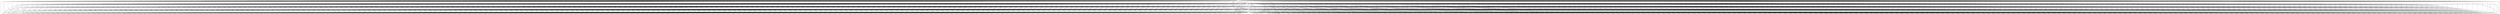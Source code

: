 graph sample {
1 -- 356;
2 -- 1;
3 -- 2;
3 -- 1;
1 -- 3;
4 -- 3;
4 -- 1;
1 -- 4;
4 -- 2;
2 -- 4;
5 -- 4;
5 -- 1;
1 -- 5;
5 -- 2;
2 -- 5;
5 -- 3;
3 -- 5;
6 -- 5;
6 -- 2;
2 -- 6;
6 -- 3;
3 -- 6;
6 -- 1;
1 -- 6;
6 -- 4;
4 -- 6;
5 -- 6;
6 -- 5;
7 -- 5;
7 -- 1;
1 -- 7;
7 -- 3;
3 -- 7;
7 -- 4;
4 -- 7;
7 -- 2;
2 -- 7;
5 -- 7;
7 -- 5;
8 -- 5;
8 -- 3;
3 -- 8;
8 -- 2;
2 -- 8;
8 -- 1;
1 -- 8;
8 -- 4;
4 -- 8;
5 -- 8;
8 -- 5;
9 -- 5;
9 -- 2;
2 -- 9;
9 -- 3;
3 -- 9;
9 -- 4;
4 -- 9;
9 -- 1;
1 -- 9;
5 -- 9;
9 -- 5;
10 -- 5;
10 -- 3;
3 -- 10;
10 -- 2;
2 -- 10;
10 -- 4;
4 -- 10;
10 -- 1;
1 -- 10;
5 -- 10;
10 -- 5;
11 -- 5;
11 -- 4;
4 -- 11;
11 -- 3;
3 -- 11;
11 -- 1;
1 -- 11;
11 -- 2;
2 -- 11;
5 -- 11;
11 -- 5;
12 -- 5;
12 -- 3;
3 -- 12;
12 -- 4;
4 -- 12;
12 -- 1;
1 -- 12;
12 -- 2;
2 -- 12;
5 -- 12;
12 -- 5;
13 -- 5;
13 -- 4;
4 -- 13;
13 -- 3;
3 -- 13;
13 -- 2;
2 -- 13;
13 -- 1;
1 -- 13;
5 -- 13;
13 -- 5;
14 -- 5;
14 -- 3;
3 -- 14;
14 -- 1;
1 -- 14;
14 -- 4;
4 -- 14;
14 -- 2;
2 -- 14;
5 -- 14;
14 -- 5;
15 -- 5;
15 -- 1;
1 -- 15;
15 -- 2;
2 -- 15;
15 -- 3;
3 -- 15;
15 -- 4;
4 -- 15;
5 -- 15;
15 -- 5;
16 -- 5;
16 -- 4;
4 -- 16;
16 -- 2;
2 -- 16;
16 -- 1;
1 -- 16;
16 -- 3;
3 -- 16;
5 -- 16;
16 -- 5;
17 -- 5;
17 -- 4;
4 -- 17;
17 -- 3;
3 -- 17;
17 -- 1;
1 -- 17;
17 -- 2;
2 -- 17;
5 -- 17;
17 -- 5;
18 -- 5;
18 -- 3;
3 -- 18;
18 -- 2;
2 -- 18;
18 -- 1;
1 -- 18;
18 -- 4;
4 -- 18;
5 -- 18;
18 -- 5;
19 -- 5;
19 -- 3;
3 -- 19;
19 -- 1;
1 -- 19;
19 -- 4;
4 -- 19;
19 -- 2;
2 -- 19;
5 -- 19;
19 -- 5;
20 -- 5;
20 -- 1;
1 -- 20;
20 -- 3;
3 -- 20;
20 -- 4;
4 -- 20;
20 -- 2;
2 -- 20;
5 -- 20;
20 -- 5;
21 -- 5;
21 -- 3;
3 -- 21;
21 -- 2;
2 -- 21;
21 -- 4;
4 -- 21;
21 -- 1;
1 -- 21;
5 -- 21;
21 -- 5;
22 -- 5;
22 -- 1;
1 -- 22;
22 -- 2;
2 -- 22;
22 -- 3;
3 -- 22;
22 -- 4;
4 -- 22;
5 -- 22;
22 -- 5;
23 -- 5;
23 -- 2;
2 -- 23;
23 -- 1;
1 -- 23;
23 -- 4;
4 -- 23;
23 -- 3;
3 -- 23;
5 -- 23;
23 -- 5;
24 -- 5;
24 -- 1;
1 -- 24;
24 -- 4;
4 -- 24;
24 -- 2;
2 -- 24;
24 -- 3;
3 -- 24;
5 -- 24;
24 -- 5;
25 -- 5;
25 -- 3;
3 -- 25;
25 -- 4;
4 -- 25;
25 -- 2;
2 -- 25;
25 -- 1;
1 -- 25;
5 -- 25;
25 -- 5;
26 -- 5;
26 -- 4;
4 -- 26;
26 -- 1;
1 -- 26;
26 -- 3;
3 -- 26;
26 -- 2;
2 -- 26;
5 -- 26;
26 -- 5;
27 -- 5;
27 -- 3;
3 -- 27;
27 -- 1;
1 -- 27;
27 -- 4;
4 -- 27;
27 -- 2;
2 -- 27;
5 -- 27;
27 -- 5;
28 -- 5;
28 -- 2;
2 -- 28;
28 -- 1;
1 -- 28;
28 -- 3;
3 -- 28;
28 -- 4;
4 -- 28;
5 -- 28;
28 -- 5;
29 -- 5;
29 -- 3;
3 -- 29;
29 -- 4;
4 -- 29;
29 -- 1;
1 -- 29;
29 -- 2;
2 -- 29;
5 -- 29;
29 -- 5;
30 -- 5;
30 -- 1;
1 -- 30;
30 -- 2;
2 -- 30;
30 -- 4;
4 -- 30;
30 -- 3;
3 -- 30;
5 -- 30;
30 -- 5;
31 -- 5;
31 -- 2;
2 -- 31;
31 -- 3;
3 -- 31;
31 -- 1;
1 -- 31;
31 -- 4;
4 -- 31;
5 -- 31;
31 -- 5;
32 -- 5;
32 -- 4;
4 -- 32;
32 -- 1;
1 -- 32;
32 -- 3;
3 -- 32;
32 -- 2;
2 -- 32;
5 -- 32;
32 -- 5;
33 -- 5;
33 -- 4;
4 -- 33;
33 -- 2;
2 -- 33;
33 -- 3;
3 -- 33;
33 -- 1;
1 -- 33;
5 -- 33;
33 -- 5;
34 -- 5;
34 -- 2;
2 -- 34;
34 -- 4;
4 -- 34;
34 -- 1;
1 -- 34;
34 -- 3;
3 -- 34;
5 -- 34;
34 -- 5;
35 -- 5;
35 -- 2;
2 -- 35;
35 -- 1;
1 -- 35;
35 -- 3;
3 -- 35;
35 -- 4;
4 -- 35;
5 -- 35;
35 -- 5;
36 -- 5;
36 -- 2;
2 -- 36;
36 -- 3;
3 -- 36;
36 -- 1;
1 -- 36;
36 -- 4;
4 -- 36;
5 -- 36;
36 -- 5;
37 -- 5;
37 -- 1;
1 -- 37;
37 -- 4;
4 -- 37;
37 -- 2;
2 -- 37;
37 -- 3;
3 -- 37;
5 -- 37;
37 -- 5;
38 -- 5;
38 -- 4;
4 -- 38;
38 -- 3;
3 -- 38;
38 -- 2;
2 -- 38;
38 -- 1;
1 -- 38;
5 -- 38;
38 -- 5;
39 -- 5;
39 -- 4;
4 -- 39;
39 -- 3;
3 -- 39;
39 -- 2;
2 -- 39;
39 -- 1;
1 -- 39;
5 -- 39;
39 -- 5;
40 -- 5;
40 -- 2;
2 -- 40;
40 -- 1;
1 -- 40;
40 -- 4;
4 -- 40;
40 -- 3;
3 -- 40;
5 -- 40;
40 -- 5;
41 -- 5;
41 -- 2;
2 -- 41;
41 -- 3;
3 -- 41;
41 -- 4;
4 -- 41;
41 -- 1;
1 -- 41;
5 -- 41;
41 -- 5;
42 -- 5;
42 -- 2;
2 -- 42;
42 -- 1;
1 -- 42;
42 -- 3;
3 -- 42;
42 -- 4;
4 -- 42;
5 -- 42;
42 -- 5;
43 -- 5;
43 -- 4;
4 -- 43;
43 -- 3;
3 -- 43;
43 -- 1;
1 -- 43;
43 -- 2;
2 -- 43;
5 -- 43;
43 -- 5;
44 -- 5;
44 -- 1;
1 -- 44;
44 -- 3;
3 -- 44;
44 -- 2;
2 -- 44;
44 -- 4;
4 -- 44;
5 -- 44;
44 -- 5;
45 -- 5;
45 -- 3;
3 -- 45;
45 -- 2;
2 -- 45;
45 -- 4;
4 -- 45;
45 -- 1;
1 -- 45;
5 -- 45;
45 -- 5;
46 -- 5;
46 -- 2;
2 -- 46;
46 -- 4;
4 -- 46;
46 -- 1;
1 -- 46;
46 -- 3;
3 -- 46;
5 -- 46;
46 -- 5;
47 -- 5;
47 -- 4;
4 -- 47;
47 -- 3;
3 -- 47;
47 -- 2;
2 -- 47;
47 -- 1;
1 -- 47;
5 -- 47;
47 -- 5;
48 -- 5;
48 -- 3;
3 -- 48;
48 -- 2;
2 -- 48;
48 -- 4;
4 -- 48;
48 -- 1;
1 -- 48;
5 -- 48;
48 -- 5;
49 -- 5;
49 -- 2;
2 -- 49;
49 -- 3;
3 -- 49;
49 -- 4;
4 -- 49;
49 -- 1;
1 -- 49;
5 -- 49;
49 -- 5;
50 -- 5;
50 -- 4;
4 -- 50;
50 -- 2;
2 -- 50;
50 -- 3;
3 -- 50;
50 -- 1;
1 -- 50;
5 -- 50;
50 -- 5;
51 -- 5;
51 -- 2;
2 -- 51;
51 -- 3;
3 -- 51;
51 -- 1;
1 -- 51;
51 -- 4;
4 -- 51;
5 -- 51;
51 -- 5;
52 -- 5;
52 -- 2;
2 -- 52;
52 -- 1;
1 -- 52;
52 -- 3;
3 -- 52;
52 -- 4;
4 -- 52;
5 -- 52;
52 -- 5;
53 -- 5;
53 -- 4;
4 -- 53;
53 -- 1;
1 -- 53;
53 -- 2;
2 -- 53;
53 -- 3;
3 -- 53;
5 -- 53;
53 -- 5;
54 -- 5;
54 -- 4;
4 -- 54;
54 -- 3;
3 -- 54;
54 -- 1;
1 -- 54;
54 -- 2;
2 -- 54;
5 -- 54;
54 -- 5;
55 -- 5;
55 -- 2;
2 -- 55;
55 -- 4;
4 -- 55;
55 -- 1;
1 -- 55;
55 -- 3;
3 -- 55;
5 -- 55;
55 -- 5;
56 -- 5;
56 -- 4;
4 -- 56;
56 -- 2;
2 -- 56;
56 -- 1;
1 -- 56;
56 -- 3;
3 -- 56;
5 -- 56;
56 -- 5;
57 -- 5;
57 -- 3;
3 -- 57;
57 -- 2;
2 -- 57;
57 -- 1;
1 -- 57;
57 -- 4;
4 -- 57;
5 -- 57;
57 -- 5;
58 -- 5;
58 -- 4;
4 -- 58;
58 -- 1;
1 -- 58;
58 -- 3;
3 -- 58;
58 -- 2;
2 -- 58;
5 -- 58;
58 -- 5;
59 -- 5;
59 -- 1;
1 -- 59;
59 -- 2;
2 -- 59;
59 -- 3;
3 -- 59;
59 -- 4;
4 -- 59;
5 -- 59;
59 -- 5;
60 -- 5;
60 -- 3;
3 -- 60;
60 -- 4;
4 -- 60;
60 -- 1;
1 -- 60;
60 -- 2;
2 -- 60;
5 -- 60;
60 -- 5;
61 -- 5;
61 -- 2;
2 -- 61;
61 -- 3;
3 -- 61;
61 -- 1;
1 -- 61;
61 -- 4;
4 -- 61;
5 -- 61;
61 -- 5;
62 -- 5;
62 -- 3;
3 -- 62;
62 -- 4;
4 -- 62;
62 -- 2;
2 -- 62;
62 -- 1;
1 -- 62;
5 -- 62;
62 -- 5;
63 -- 5;
63 -- 4;
4 -- 63;
63 -- 2;
2 -- 63;
63 -- 3;
3 -- 63;
63 -- 1;
1 -- 63;
5 -- 63;
63 -- 5;
64 -- 5;
64 -- 3;
3 -- 64;
64 -- 4;
4 -- 64;
64 -- 2;
2 -- 64;
64 -- 1;
1 -- 64;
5 -- 64;
64 -- 5;
65 -- 5;
65 -- 1;
1 -- 65;
65 -- 2;
2 -- 65;
65 -- 4;
4 -- 65;
65 -- 3;
3 -- 65;
5 -- 65;
65 -- 5;
66 -- 5;
66 -- 3;
3 -- 66;
66 -- 2;
2 -- 66;
66 -- 1;
1 -- 66;
66 -- 4;
4 -- 66;
5 -- 66;
66 -- 5;
67 -- 5;
67 -- 2;
2 -- 67;
67 -- 3;
3 -- 67;
67 -- 4;
4 -- 67;
67 -- 1;
1 -- 67;
5 -- 67;
67 -- 5;
68 -- 5;
68 -- 2;
2 -- 68;
68 -- 1;
1 -- 68;
68 -- 4;
4 -- 68;
68 -- 3;
3 -- 68;
5 -- 68;
68 -- 5;
69 -- 5;
69 -- 4;
4 -- 69;
69 -- 3;
3 -- 69;
69 -- 2;
2 -- 69;
69 -- 1;
1 -- 69;
5 -- 69;
69 -- 5;
70 -- 5;
70 -- 4;
4 -- 70;
70 -- 3;
3 -- 70;
70 -- 1;
1 -- 70;
70 -- 2;
2 -- 70;
5 -- 70;
70 -- 5;
71 -- 5;
71 -- 2;
2 -- 71;
71 -- 3;
3 -- 71;
71 -- 1;
1 -- 71;
71 -- 4;
4 -- 71;
5 -- 71;
71 -- 5;
72 -- 5;
72 -- 2;
2 -- 72;
72 -- 3;
3 -- 72;
72 -- 1;
1 -- 72;
72 -- 4;
4 -- 72;
5 -- 72;
72 -- 5;
73 -- 5;
73 -- 2;
2 -- 73;
73 -- 1;
1 -- 73;
73 -- 4;
4 -- 73;
73 -- 3;
3 -- 73;
5 -- 73;
73 -- 5;
74 -- 5;
74 -- 3;
3 -- 74;
74 -- 4;
4 -- 74;
74 -- 2;
2 -- 74;
74 -- 1;
1 -- 74;
5 -- 74;
74 -- 5;
75 -- 5;
75 -- 2;
2 -- 75;
75 -- 3;
3 -- 75;
75 -- 1;
1 -- 75;
75 -- 4;
4 -- 75;
5 -- 75;
75 -- 5;
76 -- 5;
76 -- 1;
1 -- 76;
76 -- 2;
2 -- 76;
76 -- 3;
3 -- 76;
76 -- 4;
4 -- 76;
5 -- 76;
76 -- 5;
77 -- 5;
77 -- 4;
4 -- 77;
77 -- 2;
2 -- 77;
77 -- 3;
3 -- 77;
77 -- 1;
1 -- 77;
5 -- 77;
77 -- 5;
78 -- 5;
78 -- 4;
4 -- 78;
78 -- 1;
1 -- 78;
78 -- 2;
2 -- 78;
78 -- 3;
3 -- 78;
5 -- 78;
78 -- 5;
79 -- 5;
79 -- 3;
3 -- 79;
79 -- 4;
4 -- 79;
79 -- 2;
2 -- 79;
79 -- 1;
1 -- 79;
5 -- 79;
79 -- 5;
80 -- 5;
80 -- 4;
4 -- 80;
80 -- 2;
2 -- 80;
80 -- 1;
1 -- 80;
80 -- 3;
3 -- 80;
5 -- 80;
80 -- 5;
81 -- 5;
81 -- 3;
3 -- 81;
81 -- 1;
1 -- 81;
81 -- 2;
2 -- 81;
81 -- 4;
4 -- 81;
5 -- 81;
81 -- 5;
82 -- 5;
82 -- 3;
3 -- 82;
82 -- 4;
4 -- 82;
82 -- 2;
2 -- 82;
82 -- 1;
1 -- 82;
5 -- 82;
82 -- 5;
83 -- 5;
83 -- 2;
2 -- 83;
83 -- 3;
3 -- 83;
83 -- 1;
1 -- 83;
83 -- 4;
4 -- 83;
5 -- 83;
83 -- 5;
84 -- 5;
84 -- 2;
2 -- 84;
84 -- 3;
3 -- 84;
84 -- 4;
4 -- 84;
84 -- 1;
1 -- 84;
5 -- 84;
84 -- 5;
85 -- 5;
85 -- 1;
1 -- 85;
85 -- 3;
3 -- 85;
85 -- 2;
2 -- 85;
85 -- 4;
4 -- 85;
5 -- 85;
85 -- 5;
86 -- 5;
86 -- 2;
2 -- 86;
86 -- 1;
1 -- 86;
86 -- 4;
4 -- 86;
86 -- 3;
3 -- 86;
5 -- 86;
86 -- 5;
87 -- 5;
87 -- 4;
4 -- 87;
87 -- 3;
3 -- 87;
87 -- 1;
1 -- 87;
87 -- 2;
2 -- 87;
5 -- 87;
87 -- 5;
88 -- 5;
88 -- 4;
4 -- 88;
88 -- 3;
3 -- 88;
88 -- 2;
2 -- 88;
88 -- 1;
1 -- 88;
5 -- 88;
88 -- 5;
89 -- 5;
89 -- 1;
1 -- 89;
89 -- 4;
4 -- 89;
89 -- 3;
3 -- 89;
89 -- 2;
2 -- 89;
5 -- 89;
89 -- 5;
90 -- 5;
90 -- 2;
2 -- 90;
90 -- 3;
3 -- 90;
90 -- 4;
4 -- 90;
90 -- 1;
1 -- 90;
5 -- 90;
90 -- 5;
91 -- 5;
91 -- 1;
1 -- 91;
91 -- 2;
2 -- 91;
91 -- 3;
3 -- 91;
91 -- 4;
4 -- 91;
5 -- 91;
91 -- 5;
92 -- 5;
92 -- 3;
3 -- 92;
92 -- 1;
1 -- 92;
92 -- 2;
2 -- 92;
92 -- 4;
4 -- 92;
5 -- 92;
92 -- 5;
93 -- 5;
93 -- 3;
3 -- 93;
93 -- 4;
4 -- 93;
93 -- 2;
2 -- 93;
93 -- 1;
1 -- 93;
5 -- 93;
93 -- 5;
94 -- 5;
94 -- 3;
3 -- 94;
94 -- 2;
2 -- 94;
94 -- 1;
1 -- 94;
94 -- 4;
4 -- 94;
5 -- 94;
94 -- 5;
95 -- 5;
95 -- 2;
2 -- 95;
95 -- 3;
3 -- 95;
95 -- 1;
1 -- 95;
95 -- 4;
4 -- 95;
5 -- 95;
95 -- 5;
96 -- 5;
96 -- 1;
1 -- 96;
96 -- 3;
3 -- 96;
96 -- 2;
2 -- 96;
96 -- 4;
4 -- 96;
5 -- 96;
96 -- 5;
97 -- 5;
97 -- 3;
3 -- 97;
97 -- 4;
4 -- 97;
97 -- 1;
1 -- 97;
97 -- 2;
2 -- 97;
5 -- 97;
97 -- 5;
98 -- 5;
98 -- 2;
2 -- 98;
98 -- 1;
1 -- 98;
98 -- 4;
4 -- 98;
98 -- 3;
3 -- 98;
5 -- 98;
98 -- 5;
99 -- 5;
99 -- 1;
1 -- 99;
99 -- 2;
2 -- 99;
99 -- 3;
3 -- 99;
99 -- 4;
4 -- 99;
5 -- 99;
99 -- 5;
100 -- 5;
100 -- 1;
1 -- 100;
100 -- 3;
3 -- 100;
100 -- 2;
2 -- 100;
100 -- 4;
4 -- 100;
5 -- 100;
100 -- 5;
101 -- 5;
101 -- 3;
3 -- 101;
101 -- 4;
4 -- 101;
101 -- 1;
1 -- 101;
101 -- 2;
2 -- 101;
5 -- 101;
101 -- 5;
102 -- 5;
102 -- 2;
2 -- 102;
102 -- 4;
4 -- 102;
102 -- 3;
3 -- 102;
102 -- 1;
1 -- 102;
5 -- 102;
102 -- 5;
103 -- 5;
103 -- 4;
4 -- 103;
103 -- 1;
1 -- 103;
103 -- 3;
3 -- 103;
103 -- 2;
2 -- 103;
5 -- 103;
103 -- 5;
104 -- 5;
104 -- 1;
1 -- 104;
104 -- 4;
4 -- 104;
104 -- 2;
2 -- 104;
104 -- 3;
3 -- 104;
5 -- 104;
104 -- 5;
105 -- 5;
105 -- 2;
2 -- 105;
105 -- 3;
3 -- 105;
105 -- 1;
1 -- 105;
105 -- 4;
4 -- 105;
5 -- 105;
105 -- 5;
106 -- 5;
106 -- 2;
2 -- 106;
106 -- 4;
4 -- 106;
106 -- 3;
3 -- 106;
106 -- 1;
1 -- 106;
5 -- 106;
106 -- 5;
107 -- 5;
107 -- 3;
3 -- 107;
107 -- 2;
2 -- 107;
107 -- 4;
4 -- 107;
107 -- 1;
1 -- 107;
5 -- 107;
107 -- 5;
108 -- 5;
108 -- 2;
2 -- 108;
108 -- 3;
3 -- 108;
108 -- 4;
4 -- 108;
108 -- 1;
1 -- 108;
5 -- 108;
108 -- 5;
109 -- 5;
109 -- 4;
4 -- 109;
109 -- 1;
1 -- 109;
109 -- 2;
2 -- 109;
109 -- 3;
3 -- 109;
5 -- 109;
109 -- 5;
110 -- 5;
110 -- 4;
4 -- 110;
110 -- 3;
3 -- 110;
110 -- 1;
1 -- 110;
110 -- 2;
2 -- 110;
5 -- 110;
110 -- 5;
111 -- 5;
111 -- 4;
4 -- 111;
111 -- 1;
1 -- 111;
111 -- 2;
2 -- 111;
111 -- 3;
3 -- 111;
5 -- 111;
111 -- 5;
112 -- 5;
112 -- 3;
3 -- 112;
112 -- 1;
1 -- 112;
112 -- 4;
4 -- 112;
112 -- 2;
2 -- 112;
5 -- 112;
112 -- 5;
113 -- 5;
113 -- 3;
3 -- 113;
113 -- 4;
4 -- 113;
113 -- 1;
1 -- 113;
113 -- 2;
2 -- 113;
5 -- 113;
113 -- 5;
114 -- 5;
114 -- 2;
2 -- 114;
114 -- 4;
4 -- 114;
114 -- 3;
3 -- 114;
114 -- 1;
1 -- 114;
5 -- 114;
114 -- 5;
115 -- 5;
115 -- 3;
3 -- 115;
115 -- 1;
1 -- 115;
115 -- 4;
4 -- 115;
115 -- 2;
2 -- 115;
5 -- 115;
115 -- 5;
116 -- 5;
116 -- 3;
3 -- 116;
116 -- 2;
2 -- 116;
116 -- 1;
1 -- 116;
116 -- 4;
4 -- 116;
5 -- 116;
116 -- 5;
117 -- 5;
117 -- 2;
2 -- 117;
117 -- 3;
3 -- 117;
117 -- 4;
4 -- 117;
117 -- 1;
1 -- 117;
5 -- 117;
117 -- 5;
118 -- 5;
118 -- 1;
1 -- 118;
118 -- 4;
4 -- 118;
118 -- 2;
2 -- 118;
118 -- 3;
3 -- 118;
5 -- 118;
118 -- 5;
119 -- 5;
119 -- 2;
2 -- 119;
119 -- 3;
3 -- 119;
119 -- 1;
1 -- 119;
119 -- 4;
4 -- 119;
5 -- 119;
119 -- 5;
120 -- 5;
120 -- 4;
4 -- 120;
120 -- 1;
1 -- 120;
120 -- 2;
2 -- 120;
120 -- 3;
3 -- 120;
5 -- 120;
120 -- 5;
121 -- 5;
121 -- 3;
3 -- 121;
121 -- 2;
2 -- 121;
121 -- 4;
4 -- 121;
121 -- 1;
1 -- 121;
5 -- 121;
121 -- 5;
122 -- 5;
122 -- 3;
3 -- 122;
122 -- 4;
4 -- 122;
122 -- 1;
1 -- 122;
122 -- 2;
2 -- 122;
5 -- 122;
122 -- 5;
123 -- 5;
123 -- 3;
3 -- 123;
123 -- 2;
2 -- 123;
123 -- 1;
1 -- 123;
123 -- 4;
4 -- 123;
5 -- 123;
123 -- 5;
124 -- 5;
124 -- 3;
3 -- 124;
124 -- 2;
2 -- 124;
124 -- 1;
1 -- 124;
124 -- 4;
4 -- 124;
5 -- 124;
124 -- 5;
125 -- 5;
125 -- 4;
4 -- 125;
125 -- 1;
1 -- 125;
125 -- 2;
2 -- 125;
125 -- 3;
3 -- 125;
5 -- 125;
125 -- 5;
126 -- 5;
126 -- 2;
2 -- 126;
126 -- 4;
4 -- 126;
126 -- 1;
1 -- 126;
126 -- 3;
3 -- 126;
5 -- 126;
126 -- 5;
127 -- 5;
127 -- 1;
1 -- 127;
127 -- 3;
3 -- 127;
127 -- 4;
4 -- 127;
127 -- 2;
2 -- 127;
5 -- 127;
127 -- 5;
128 -- 5;
128 -- 1;
1 -- 128;
128 -- 4;
4 -- 128;
128 -- 3;
3 -- 128;
128 -- 2;
2 -- 128;
5 -- 128;
128 -- 5;
129 -- 5;
129 -- 3;
3 -- 129;
129 -- 2;
2 -- 129;
129 -- 4;
4 -- 129;
129 -- 1;
1 -- 129;
5 -- 129;
129 -- 5;
130 -- 5;
130 -- 1;
1 -- 130;
130 -- 2;
2 -- 130;
130 -- 4;
4 -- 130;
130 -- 3;
3 -- 130;
5 -- 130;
130 -- 5;
131 -- 5;
131 -- 1;
1 -- 131;
131 -- 4;
4 -- 131;
131 -- 2;
2 -- 131;
131 -- 3;
3 -- 131;
5 -- 131;
131 -- 5;
132 -- 5;
132 -- 4;
4 -- 132;
132 -- 2;
2 -- 132;
132 -- 3;
3 -- 132;
132 -- 1;
1 -- 132;
5 -- 132;
132 -- 5;
133 -- 5;
133 -- 2;
2 -- 133;
133 -- 4;
4 -- 133;
133 -- 3;
3 -- 133;
133 -- 1;
1 -- 133;
5 -- 133;
133 -- 5;
134 -- 5;
134 -- 1;
1 -- 134;
134 -- 4;
4 -- 134;
134 -- 2;
2 -- 134;
134 -- 3;
3 -- 134;
5 -- 134;
134 -- 5;
135 -- 5;
135 -- 4;
4 -- 135;
135 -- 2;
2 -- 135;
135 -- 1;
1 -- 135;
135 -- 3;
3 -- 135;
5 -- 135;
135 -- 5;
136 -- 5;
136 -- 1;
1 -- 136;
136 -- 3;
3 -- 136;
136 -- 2;
2 -- 136;
136 -- 4;
4 -- 136;
5 -- 136;
136 -- 5;
137 -- 5;
137 -- 4;
4 -- 137;
137 -- 2;
2 -- 137;
137 -- 3;
3 -- 137;
137 -- 1;
1 -- 137;
5 -- 137;
137 -- 5;
138 -- 5;
138 -- 3;
3 -- 138;
138 -- 4;
4 -- 138;
138 -- 2;
2 -- 138;
138 -- 1;
1 -- 138;
5 -- 138;
138 -- 5;
139 -- 5;
139 -- 1;
1 -- 139;
139 -- 4;
4 -- 139;
139 -- 3;
3 -- 139;
139 -- 2;
2 -- 139;
5 -- 139;
139 -- 5;
140 -- 5;
140 -- 2;
2 -- 140;
140 -- 1;
1 -- 140;
140 -- 3;
3 -- 140;
140 -- 4;
4 -- 140;
5 -- 140;
140 -- 5;
141 -- 5;
141 -- 2;
2 -- 141;
141 -- 3;
3 -- 141;
141 -- 4;
4 -- 141;
141 -- 1;
1 -- 141;
5 -- 141;
141 -- 5;
142 -- 5;
142 -- 3;
3 -- 142;
142 -- 1;
1 -- 142;
142 -- 2;
2 -- 142;
142 -- 4;
4 -- 142;
5 -- 142;
142 -- 5;
143 -- 5;
143 -- 4;
4 -- 143;
143 -- 3;
3 -- 143;
143 -- 2;
2 -- 143;
143 -- 1;
1 -- 143;
5 -- 143;
143 -- 5;
144 -- 5;
144 -- 1;
1 -- 144;
144 -- 3;
3 -- 144;
144 -- 4;
4 -- 144;
144 -- 2;
2 -- 144;
5 -- 144;
144 -- 5;
145 -- 5;
145 -- 2;
2 -- 145;
145 -- 1;
1 -- 145;
145 -- 3;
3 -- 145;
145 -- 4;
4 -- 145;
5 -- 145;
145 -- 5;
146 -- 5;
146 -- 2;
2 -- 146;
146 -- 4;
4 -- 146;
146 -- 3;
3 -- 146;
146 -- 1;
1 -- 146;
5 -- 146;
146 -- 5;
147 -- 5;
147 -- 2;
2 -- 147;
147 -- 3;
3 -- 147;
147 -- 1;
1 -- 147;
147 -- 4;
4 -- 147;
5 -- 147;
147 -- 5;
148 -- 5;
148 -- 4;
4 -- 148;
148 -- 3;
3 -- 148;
148 -- 1;
1 -- 148;
148 -- 2;
2 -- 148;
5 -- 148;
148 -- 5;
149 -- 5;
149 -- 3;
3 -- 149;
149 -- 2;
2 -- 149;
149 -- 1;
1 -- 149;
149 -- 4;
4 -- 149;
5 -- 149;
149 -- 5;
150 -- 5;
150 -- 4;
4 -- 150;
150 -- 3;
3 -- 150;
150 -- 2;
2 -- 150;
150 -- 1;
1 -- 150;
5 -- 150;
150 -- 5;
151 -- 5;
151 -- 2;
2 -- 151;
151 -- 1;
1 -- 151;
151 -- 4;
4 -- 151;
151 -- 3;
3 -- 151;
5 -- 151;
151 -- 5;
152 -- 5;
152 -- 4;
4 -- 152;
152 -- 2;
2 -- 152;
152 -- 3;
3 -- 152;
152 -- 1;
1 -- 152;
5 -- 152;
152 -- 5;
153 -- 5;
153 -- 1;
1 -- 153;
153 -- 2;
2 -- 153;
153 -- 4;
4 -- 153;
153 -- 3;
3 -- 153;
5 -- 153;
153 -- 5;
154 -- 5;
154 -- 1;
1 -- 154;
154 -- 2;
2 -- 154;
154 -- 3;
3 -- 154;
154 -- 4;
4 -- 154;
5 -- 154;
154 -- 5;
155 -- 5;
155 -- 1;
1 -- 155;
155 -- 4;
4 -- 155;
155 -- 3;
3 -- 155;
155 -- 2;
2 -- 155;
5 -- 155;
155 -- 5;
156 -- 5;
156 -- 2;
2 -- 156;
156 -- 3;
3 -- 156;
156 -- 4;
4 -- 156;
156 -- 1;
1 -- 156;
5 -- 156;
156 -- 5;
157 -- 5;
157 -- 4;
4 -- 157;
157 -- 1;
1 -- 157;
157 -- 3;
3 -- 157;
157 -- 2;
2 -- 157;
5 -- 157;
157 -- 5;
158 -- 5;
158 -- 2;
2 -- 158;
158 -- 1;
1 -- 158;
158 -- 4;
4 -- 158;
158 -- 3;
3 -- 158;
5 -- 158;
158 -- 5;
159 -- 5;
159 -- 2;
2 -- 159;
159 -- 3;
3 -- 159;
159 -- 1;
1 -- 159;
159 -- 4;
4 -- 159;
5 -- 159;
159 -- 5;
160 -- 5;
160 -- 2;
2 -- 160;
160 -- 4;
4 -- 160;
160 -- 3;
3 -- 160;
160 -- 1;
1 -- 160;
5 -- 160;
160 -- 5;
161 -- 5;
161 -- 4;
4 -- 161;
161 -- 3;
3 -- 161;
161 -- 1;
1 -- 161;
161 -- 2;
2 -- 161;
5 -- 161;
161 -- 5;
162 -- 5;
162 -- 4;
4 -- 162;
162 -- 3;
3 -- 162;
162 -- 2;
2 -- 162;
162 -- 1;
1 -- 162;
5 -- 162;
162 -- 5;
163 -- 5;
163 -- 4;
4 -- 163;
163 -- 2;
2 -- 163;
163 -- 3;
3 -- 163;
163 -- 1;
1 -- 163;
5 -- 163;
163 -- 5;
164 -- 5;
164 -- 3;
3 -- 164;
164 -- 1;
1 -- 164;
164 -- 2;
2 -- 164;
164 -- 4;
4 -- 164;
5 -- 164;
164 -- 5;
165 -- 5;
165 -- 1;
1 -- 165;
165 -- 4;
4 -- 165;
165 -- 3;
3 -- 165;
165 -- 2;
2 -- 165;
5 -- 165;
165 -- 5;
166 -- 5;
166 -- 3;
3 -- 166;
166 -- 4;
4 -- 166;
166 -- 1;
1 -- 166;
166 -- 2;
2 -- 166;
5 -- 166;
166 -- 5;
167 -- 5;
167 -- 2;
2 -- 167;
167 -- 4;
4 -- 167;
167 -- 1;
1 -- 167;
167 -- 3;
3 -- 167;
5 -- 167;
167 -- 5;
168 -- 5;
168 -- 2;
2 -- 168;
168 -- 4;
4 -- 168;
168 -- 1;
1 -- 168;
168 -- 3;
3 -- 168;
5 -- 168;
168 -- 5;
169 -- 5;
169 -- 4;
4 -- 169;
169 -- 1;
1 -- 169;
169 -- 3;
3 -- 169;
169 -- 2;
2 -- 169;
5 -- 169;
169 -- 5;
170 -- 5;
170 -- 1;
1 -- 170;
170 -- 2;
2 -- 170;
170 -- 3;
3 -- 170;
170 -- 4;
4 -- 170;
5 -- 170;
170 -- 5;
171 -- 5;
171 -- 3;
3 -- 171;
171 -- 1;
1 -- 171;
171 -- 2;
2 -- 171;
171 -- 4;
4 -- 171;
5 -- 171;
171 -- 5;
172 -- 5;
172 -- 2;
2 -- 172;
172 -- 1;
1 -- 172;
172 -- 3;
3 -- 172;
172 -- 4;
4 -- 172;
5 -- 172;
172 -- 5;
173 -- 5;
173 -- 3;
3 -- 173;
173 -- 1;
1 -- 173;
173 -- 2;
2 -- 173;
173 -- 4;
4 -- 173;
5 -- 173;
173 -- 5;
174 -- 5;
174 -- 2;
2 -- 174;
174 -- 4;
4 -- 174;
174 -- 3;
3 -- 174;
174 -- 1;
1 -- 174;
5 -- 174;
174 -- 5;
175 -- 5;
175 -- 1;
1 -- 175;
175 -- 3;
3 -- 175;
175 -- 4;
4 -- 175;
175 -- 2;
2 -- 175;
5 -- 175;
175 -- 5;
176 -- 5;
176 -- 3;
3 -- 176;
176 -- 2;
2 -- 176;
176 -- 4;
4 -- 176;
176 -- 1;
1 -- 176;
5 -- 176;
176 -- 5;
177 -- 5;
177 -- 2;
2 -- 177;
177 -- 3;
3 -- 177;
177 -- 1;
1 -- 177;
177 -- 4;
4 -- 177;
5 -- 177;
177 -- 5;
178 -- 5;
178 -- 1;
1 -- 178;
178 -- 3;
3 -- 178;
178 -- 4;
4 -- 178;
178 -- 2;
2 -- 178;
5 -- 178;
178 -- 5;
179 -- 5;
179 -- 1;
1 -- 179;
179 -- 4;
4 -- 179;
179 -- 3;
3 -- 179;
179 -- 2;
2 -- 179;
5 -- 179;
179 -- 5;
180 -- 5;
180 -- 3;
3 -- 180;
180 -- 2;
2 -- 180;
180 -- 1;
1 -- 180;
180 -- 4;
4 -- 180;
5 -- 180;
180 -- 5;
181 -- 5;
181 -- 2;
2 -- 181;
181 -- 1;
1 -- 181;
181 -- 3;
3 -- 181;
181 -- 4;
4 -- 181;
5 -- 181;
181 -- 5;
182 -- 5;
182 -- 2;
2 -- 182;
182 -- 3;
3 -- 182;
182 -- 4;
4 -- 182;
182 -- 1;
1 -- 182;
5 -- 182;
182 -- 5;
183 -- 5;
183 -- 1;
1 -- 183;
183 -- 4;
4 -- 183;
183 -- 2;
2 -- 183;
183 -- 3;
3 -- 183;
5 -- 183;
183 -- 5;
184 -- 5;
184 -- 1;
1 -- 184;
184 -- 2;
2 -- 184;
184 -- 3;
3 -- 184;
184 -- 4;
4 -- 184;
5 -- 184;
184 -- 5;
185 -- 5;
185 -- 2;
2 -- 185;
185 -- 1;
1 -- 185;
185 -- 4;
4 -- 185;
185 -- 3;
3 -- 185;
5 -- 185;
185 -- 5;
186 -- 5;
186 -- 1;
1 -- 186;
186 -- 3;
3 -- 186;
186 -- 2;
2 -- 186;
186 -- 4;
4 -- 186;
5 -- 186;
186 -- 5;
187 -- 5;
187 -- 4;
4 -- 187;
187 -- 2;
2 -- 187;
187 -- 1;
1 -- 187;
187 -- 3;
3 -- 187;
5 -- 187;
187 -- 5;
188 -- 5;
188 -- 4;
4 -- 188;
188 -- 3;
3 -- 188;
188 -- 2;
2 -- 188;
188 -- 1;
1 -- 188;
5 -- 188;
188 -- 5;
189 -- 5;
189 -- 2;
2 -- 189;
189 -- 3;
3 -- 189;
189 -- 1;
1 -- 189;
189 -- 4;
4 -- 189;
5 -- 189;
189 -- 5;
190 -- 5;
190 -- 1;
1 -- 190;
190 -- 2;
2 -- 190;
190 -- 4;
4 -- 190;
190 -- 3;
3 -- 190;
5 -- 190;
190 -- 5;
191 -- 5;
191 -- 1;
1 -- 191;
191 -- 3;
3 -- 191;
191 -- 4;
4 -- 191;
191 -- 2;
2 -- 191;
5 -- 191;
191 -- 5;
192 -- 5;
192 -- 1;
1 -- 192;
192 -- 4;
4 -- 192;
192 -- 3;
3 -- 192;
192 -- 2;
2 -- 192;
5 -- 192;
192 -- 5;
193 -- 5;
193 -- 4;
4 -- 193;
193 -- 2;
2 -- 193;
193 -- 3;
3 -- 193;
193 -- 1;
1 -- 193;
5 -- 193;
193 -- 5;
194 -- 5;
194 -- 4;
4 -- 194;
194 -- 1;
1 -- 194;
194 -- 3;
3 -- 194;
194 -- 2;
2 -- 194;
5 -- 194;
194 -- 5;
195 -- 5;
195 -- 4;
4 -- 195;
195 -- 2;
2 -- 195;
195 -- 1;
1 -- 195;
195 -- 3;
3 -- 195;
5 -- 195;
195 -- 5;
196 -- 5;
196 -- 4;
4 -- 196;
196 -- 2;
2 -- 196;
196 -- 3;
3 -- 196;
196 -- 1;
1 -- 196;
5 -- 196;
196 -- 5;
197 -- 5;
197 -- 1;
1 -- 197;
197 -- 2;
2 -- 197;
197 -- 4;
4 -- 197;
197 -- 3;
3 -- 197;
5 -- 197;
197 -- 5;
198 -- 5;
198 -- 3;
3 -- 198;
198 -- 2;
2 -- 198;
198 -- 4;
4 -- 198;
198 -- 1;
1 -- 198;
5 -- 198;
198 -- 5;
199 -- 5;
199 -- 2;
2 -- 199;
199 -- 1;
1 -- 199;
199 -- 4;
4 -- 199;
199 -- 3;
3 -- 199;
5 -- 199;
199 -- 5;
200 -- 5;
200 -- 2;
2 -- 200;
200 -- 1;
1 -- 200;
200 -- 4;
4 -- 200;
200 -- 3;
3 -- 200;
5 -- 200;
200 -- 5;
201 -- 5;
201 -- 4;
4 -- 201;
201 -- 2;
2 -- 201;
201 -- 1;
1 -- 201;
201 -- 3;
3 -- 201;
5 -- 201;
201 -- 5;
202 -- 5;
202 -- 1;
1 -- 202;
202 -- 4;
4 -- 202;
202 -- 3;
3 -- 202;
202 -- 2;
2 -- 202;
5 -- 202;
202 -- 5;
203 -- 5;
203 -- 3;
3 -- 203;
203 -- 4;
4 -- 203;
203 -- 2;
2 -- 203;
203 -- 1;
1 -- 203;
5 -- 203;
203 -- 5;
204 -- 5;
204 -- 2;
2 -- 204;
204 -- 4;
4 -- 204;
204 -- 3;
3 -- 204;
204 -- 1;
1 -- 204;
5 -- 204;
204 -- 5;
205 -- 5;
205 -- 2;
2 -- 205;
205 -- 4;
4 -- 205;
205 -- 1;
1 -- 205;
205 -- 3;
3 -- 205;
5 -- 205;
205 -- 5;
206 -- 5;
206 -- 3;
3 -- 206;
206 -- 1;
1 -- 206;
206 -- 2;
2 -- 206;
206 -- 4;
4 -- 206;
5 -- 206;
206 -- 5;
207 -- 5;
207 -- 3;
3 -- 207;
207 -- 4;
4 -- 207;
207 -- 2;
2 -- 207;
207 -- 1;
1 -- 207;
5 -- 207;
207 -- 5;
208 -- 5;
208 -- 2;
2 -- 208;
208 -- 4;
4 -- 208;
208 -- 1;
1 -- 208;
208 -- 3;
3 -- 208;
5 -- 208;
208 -- 5;
209 -- 5;
209 -- 4;
4 -- 209;
209 -- 1;
1 -- 209;
209 -- 3;
3 -- 209;
209 -- 2;
2 -- 209;
5 -- 209;
209 -- 5;
210 -- 5;
210 -- 2;
2 -- 210;
210 -- 1;
1 -- 210;
210 -- 3;
3 -- 210;
210 -- 4;
4 -- 210;
5 -- 210;
210 -- 5;
211 -- 5;
211 -- 1;
1 -- 211;
211 -- 4;
4 -- 211;
211 -- 2;
2 -- 211;
211 -- 3;
3 -- 211;
5 -- 211;
211 -- 5;
212 -- 5;
212 -- 2;
2 -- 212;
212 -- 1;
1 -- 212;
212 -- 3;
3 -- 212;
212 -- 4;
4 -- 212;
5 -- 212;
212 -- 5;
213 -- 5;
213 -- 2;
2 -- 213;
213 -- 4;
4 -- 213;
213 -- 3;
3 -- 213;
213 -- 1;
1 -- 213;
5 -- 213;
213 -- 5;
214 -- 5;
214 -- 4;
4 -- 214;
214 -- 2;
2 -- 214;
214 -- 1;
1 -- 214;
214 -- 3;
3 -- 214;
5 -- 214;
214 -- 5;
215 -- 5;
215 -- 3;
3 -- 215;
215 -- 2;
2 -- 215;
215 -- 1;
1 -- 215;
215 -- 4;
4 -- 215;
5 -- 215;
215 -- 5;
216 -- 5;
216 -- 1;
1 -- 216;
216 -- 4;
4 -- 216;
216 -- 3;
3 -- 216;
216 -- 2;
2 -- 216;
5 -- 216;
216 -- 5;
217 -- 5;
217 -- 2;
2 -- 217;
217 -- 4;
4 -- 217;
217 -- 1;
1 -- 217;
217 -- 3;
3 -- 217;
5 -- 217;
217 -- 5;
218 -- 5;
218 -- 2;
2 -- 218;
218 -- 3;
3 -- 218;
218 -- 1;
1 -- 218;
218 -- 4;
4 -- 218;
5 -- 218;
218 -- 5;
219 -- 5;
219 -- 3;
3 -- 219;
219 -- 2;
2 -- 219;
219 -- 4;
4 -- 219;
219 -- 1;
1 -- 219;
5 -- 219;
219 -- 5;
220 -- 5;
220 -- 1;
1 -- 220;
220 -- 4;
4 -- 220;
220 -- 2;
2 -- 220;
220 -- 3;
3 -- 220;
5 -- 220;
220 -- 5;
221 -- 5;
221 -- 1;
1 -- 221;
221 -- 3;
3 -- 221;
221 -- 4;
4 -- 221;
221 -- 2;
2 -- 221;
5 -- 221;
221 -- 5;
222 -- 5;
222 -- 1;
1 -- 222;
222 -- 4;
4 -- 222;
222 -- 2;
2 -- 222;
222 -- 3;
3 -- 222;
5 -- 222;
222 -- 5;
223 -- 5;
223 -- 1;
1 -- 223;
223 -- 3;
3 -- 223;
223 -- 2;
2 -- 223;
223 -- 4;
4 -- 223;
5 -- 223;
223 -- 5;
224 -- 5;
224 -- 2;
2 -- 224;
224 -- 4;
4 -- 224;
224 -- 3;
3 -- 224;
224 -- 1;
1 -- 224;
5 -- 224;
224 -- 5;
225 -- 5;
225 -- 1;
1 -- 225;
225 -- 2;
2 -- 225;
225 -- 3;
3 -- 225;
225 -- 4;
4 -- 225;
5 -- 225;
225 -- 5;
226 -- 5;
226 -- 2;
2 -- 226;
226 -- 4;
4 -- 226;
226 -- 1;
1 -- 226;
226 -- 3;
3 -- 226;
5 -- 226;
226 -- 5;
227 -- 5;
227 -- 4;
4 -- 227;
227 -- 1;
1 -- 227;
227 -- 3;
3 -- 227;
227 -- 2;
2 -- 227;
5 -- 227;
227 -- 5;
228 -- 5;
228 -- 2;
2 -- 228;
228 -- 4;
4 -- 228;
228 -- 1;
1 -- 228;
228 -- 3;
3 -- 228;
5 -- 228;
228 -- 5;
229 -- 5;
229 -- 3;
3 -- 229;
229 -- 2;
2 -- 229;
229 -- 1;
1 -- 229;
229 -- 4;
4 -- 229;
5 -- 229;
229 -- 5;
230 -- 5;
230 -- 1;
1 -- 230;
230 -- 2;
2 -- 230;
230 -- 3;
3 -- 230;
230 -- 4;
4 -- 230;
5 -- 230;
230 -- 5;
231 -- 5;
231 -- 1;
1 -- 231;
231 -- 3;
3 -- 231;
231 -- 2;
2 -- 231;
231 -- 4;
4 -- 231;
5 -- 231;
231 -- 5;
232 -- 5;
232 -- 1;
1 -- 232;
232 -- 3;
3 -- 232;
232 -- 2;
2 -- 232;
232 -- 4;
4 -- 232;
5 -- 232;
232 -- 5;
233 -- 5;
233 -- 2;
2 -- 233;
233 -- 1;
1 -- 233;
233 -- 4;
4 -- 233;
233 -- 3;
3 -- 233;
5 -- 233;
233 -- 5;
234 -- 5;
234 -- 3;
3 -- 234;
234 -- 2;
2 -- 234;
234 -- 4;
4 -- 234;
234 -- 1;
1 -- 234;
5 -- 234;
234 -- 5;
235 -- 5;
235 -- 4;
4 -- 235;
235 -- 2;
2 -- 235;
235 -- 1;
1 -- 235;
235 -- 3;
3 -- 235;
5 -- 235;
235 -- 5;
236 -- 5;
236 -- 3;
3 -- 236;
236 -- 4;
4 -- 236;
236 -- 2;
2 -- 236;
236 -- 1;
1 -- 236;
5 -- 236;
236 -- 5;
237 -- 5;
237 -- 4;
4 -- 237;
237 -- 3;
3 -- 237;
237 -- 2;
2 -- 237;
237 -- 1;
1 -- 237;
5 -- 237;
237 -- 5;
238 -- 5;
238 -- 3;
3 -- 238;
238 -- 1;
1 -- 238;
238 -- 4;
4 -- 238;
238 -- 2;
2 -- 238;
5 -- 238;
238 -- 5;
239 -- 5;
239 -- 4;
4 -- 239;
239 -- 3;
3 -- 239;
239 -- 2;
2 -- 239;
239 -- 1;
1 -- 239;
5 -- 239;
239 -- 5;
240 -- 5;
240 -- 1;
1 -- 240;
240 -- 4;
4 -- 240;
240 -- 3;
3 -- 240;
240 -- 2;
2 -- 240;
5 -- 240;
240 -- 5;
241 -- 5;
241 -- 1;
1 -- 241;
241 -- 2;
2 -- 241;
241 -- 4;
4 -- 241;
241 -- 3;
3 -- 241;
5 -- 241;
241 -- 5;
242 -- 5;
242 -- 4;
4 -- 242;
242 -- 1;
1 -- 242;
242 -- 2;
2 -- 242;
242 -- 3;
3 -- 242;
5 -- 242;
242 -- 5;
243 -- 5;
243 -- 1;
1 -- 243;
243 -- 2;
2 -- 243;
243 -- 3;
3 -- 243;
243 -- 4;
4 -- 243;
5 -- 243;
243 -- 5;
244 -- 5;
244 -- 1;
1 -- 244;
244 -- 4;
4 -- 244;
244 -- 3;
3 -- 244;
244 -- 2;
2 -- 244;
5 -- 244;
244 -- 5;
245 -- 5;
245 -- 3;
3 -- 245;
245 -- 4;
4 -- 245;
245 -- 2;
2 -- 245;
245 -- 1;
1 -- 245;
5 -- 245;
245 -- 5;
246 -- 5;
246 -- 3;
3 -- 246;
246 -- 4;
4 -- 246;
246 -- 1;
1 -- 246;
246 -- 2;
2 -- 246;
5 -- 246;
246 -- 5;
247 -- 5;
247 -- 4;
4 -- 247;
247 -- 3;
3 -- 247;
247 -- 1;
1 -- 247;
247 -- 2;
2 -- 247;
5 -- 247;
247 -- 5;
248 -- 5;
248 -- 1;
1 -- 248;
248 -- 4;
4 -- 248;
248 -- 2;
2 -- 248;
248 -- 3;
3 -- 248;
5 -- 248;
248 -- 5;
249 -- 5;
249 -- 1;
1 -- 249;
249 -- 4;
4 -- 249;
249 -- 3;
3 -- 249;
249 -- 2;
2 -- 249;
5 -- 249;
249 -- 5;
250 -- 5;
250 -- 2;
2 -- 250;
250 -- 3;
3 -- 250;
250 -- 1;
1 -- 250;
250 -- 4;
4 -- 250;
5 -- 250;
250 -- 5;
251 -- 5;
251 -- 2;
2 -- 251;
251 -- 1;
1 -- 251;
251 -- 3;
3 -- 251;
251 -- 4;
4 -- 251;
5 -- 251;
251 -- 5;
252 -- 5;
252 -- 3;
3 -- 252;
252 -- 4;
4 -- 252;
252 -- 2;
2 -- 252;
252 -- 1;
1 -- 252;
5 -- 252;
252 -- 5;
253 -- 5;
253 -- 2;
2 -- 253;
253 -- 3;
3 -- 253;
253 -- 1;
1 -- 253;
253 -- 4;
4 -- 253;
5 -- 253;
253 -- 5;
254 -- 5;
254 -- 1;
1 -- 254;
254 -- 4;
4 -- 254;
254 -- 3;
3 -- 254;
254 -- 2;
2 -- 254;
5 -- 254;
254 -- 5;
255 -- 5;
255 -- 3;
3 -- 255;
255 -- 4;
4 -- 255;
255 -- 1;
1 -- 255;
255 -- 2;
2 -- 255;
5 -- 255;
255 -- 5;
256 -- 5;
256 -- 2;
2 -- 256;
256 -- 3;
3 -- 256;
256 -- 1;
1 -- 256;
256 -- 4;
4 -- 256;
5 -- 256;
256 -- 5;
257 -- 5;
257 -- 3;
3 -- 257;
257 -- 1;
1 -- 257;
257 -- 4;
4 -- 257;
257 -- 2;
2 -- 257;
5 -- 257;
257 -- 5;
258 -- 5;
258 -- 4;
4 -- 258;
258 -- 1;
1 -- 258;
258 -- 3;
3 -- 258;
258 -- 2;
2 -- 258;
5 -- 258;
258 -- 5;
259 -- 5;
259 -- 4;
4 -- 259;
259 -- 1;
1 -- 259;
259 -- 2;
2 -- 259;
259 -- 3;
3 -- 259;
5 -- 259;
259 -- 5;
260 -- 5;
260 -- 1;
1 -- 260;
260 -- 3;
3 -- 260;
260 -- 2;
2 -- 260;
260 -- 4;
4 -- 260;
5 -- 260;
260 -- 5;
261 -- 5;
261 -- 4;
4 -- 261;
261 -- 3;
3 -- 261;
261 -- 2;
2 -- 261;
261 -- 1;
1 -- 261;
5 -- 261;
261 -- 5;
262 -- 5;
262 -- 4;
4 -- 262;
262 -- 1;
1 -- 262;
262 -- 3;
3 -- 262;
262 -- 2;
2 -- 262;
5 -- 262;
262 -- 5;
263 -- 5;
263 -- 3;
3 -- 263;
263 -- 1;
1 -- 263;
263 -- 4;
4 -- 263;
263 -- 2;
2 -- 263;
5 -- 263;
263 -- 5;
264 -- 5;
264 -- 2;
2 -- 264;
264 -- 1;
1 -- 264;
264 -- 3;
3 -- 264;
264 -- 4;
4 -- 264;
5 -- 264;
264 -- 5;
265 -- 5;
265 -- 3;
3 -- 265;
265 -- 4;
4 -- 265;
265 -- 1;
1 -- 265;
265 -- 2;
2 -- 265;
5 -- 265;
265 -- 5;
266 -- 5;
266 -- 1;
1 -- 266;
266 -- 2;
2 -- 266;
266 -- 4;
4 -- 266;
266 -- 3;
3 -- 266;
5 -- 266;
266 -- 5;
267 -- 5;
267 -- 4;
4 -- 267;
267 -- 2;
2 -- 267;
267 -- 1;
1 -- 267;
267 -- 3;
3 -- 267;
5 -- 267;
267 -- 5;
268 -- 5;
268 -- 2;
2 -- 268;
268 -- 1;
1 -- 268;
268 -- 3;
3 -- 268;
268 -- 4;
4 -- 268;
5 -- 268;
268 -- 5;
269 -- 5;
269 -- 4;
4 -- 269;
269 -- 1;
1 -- 269;
269 -- 2;
2 -- 269;
269 -- 3;
3 -- 269;
5 -- 269;
269 -- 5;
270 -- 5;
270 -- 2;
2 -- 270;
270 -- 1;
1 -- 270;
270 -- 4;
4 -- 270;
270 -- 3;
3 -- 270;
5 -- 270;
270 -- 5;
271 -- 5;
271 -- 3;
3 -- 271;
271 -- 2;
2 -- 271;
271 -- 1;
1 -- 271;
271 -- 4;
4 -- 271;
5 -- 271;
271 -- 5;
272 -- 5;
272 -- 4;
4 -- 272;
272 -- 1;
1 -- 272;
272 -- 2;
2 -- 272;
272 -- 3;
3 -- 272;
5 -- 272;
272 -- 5;
273 -- 5;
273 -- 1;
1 -- 273;
273 -- 3;
3 -- 273;
273 -- 4;
4 -- 273;
273 -- 2;
2 -- 273;
5 -- 273;
273 -- 5;
274 -- 5;
274 -- 1;
1 -- 274;
274 -- 4;
4 -- 274;
274 -- 3;
3 -- 274;
274 -- 2;
2 -- 274;
5 -- 274;
274 -- 5;
275 -- 5;
275 -- 2;
2 -- 275;
275 -- 1;
1 -- 275;
275 -- 3;
3 -- 275;
275 -- 4;
4 -- 275;
5 -- 275;
275 -- 5;
276 -- 5;
276 -- 4;
4 -- 276;
276 -- 1;
1 -- 276;
276 -- 2;
2 -- 276;
276 -- 3;
3 -- 276;
5 -- 276;
276 -- 5;
277 -- 5;
277 -- 3;
3 -- 277;
277 -- 4;
4 -- 277;
277 -- 2;
2 -- 277;
277 -- 1;
1 -- 277;
5 -- 277;
277 -- 5;
278 -- 5;
278 -- 4;
4 -- 278;
278 -- 3;
3 -- 278;
278 -- 1;
1 -- 278;
278 -- 2;
2 -- 278;
5 -- 278;
278 -- 5;
279 -- 5;
279 -- 2;
2 -- 279;
279 -- 3;
3 -- 279;
279 -- 4;
4 -- 279;
279 -- 1;
1 -- 279;
5 -- 279;
279 -- 5;
280 -- 5;
280 -- 3;
3 -- 280;
280 -- 1;
1 -- 280;
280 -- 4;
4 -- 280;
280 -- 2;
2 -- 280;
5 -- 280;
280 -- 5;
281 -- 5;
281 -- 2;
2 -- 281;
281 -- 3;
3 -- 281;
281 -- 1;
1 -- 281;
281 -- 4;
4 -- 281;
5 -- 281;
281 -- 5;
282 -- 5;
282 -- 4;
4 -- 282;
282 -- 3;
3 -- 282;
282 -- 1;
1 -- 282;
282 -- 2;
2 -- 282;
5 -- 282;
282 -- 5;
283 -- 5;
283 -- 2;
2 -- 283;
283 -- 4;
4 -- 283;
283 -- 1;
1 -- 283;
283 -- 3;
3 -- 283;
5 -- 283;
283 -- 5;
284 -- 5;
284 -- 4;
4 -- 284;
284 -- 3;
3 -- 284;
284 -- 2;
2 -- 284;
284 -- 1;
1 -- 284;
5 -- 284;
284 -- 5;
285 -- 5;
285 -- 2;
2 -- 285;
285 -- 3;
3 -- 285;
285 -- 4;
4 -- 285;
285 -- 1;
1 -- 285;
5 -- 285;
285 -- 5;
286 -- 5;
286 -- 4;
4 -- 286;
286 -- 1;
1 -- 286;
286 -- 3;
3 -- 286;
286 -- 2;
2 -- 286;
5 -- 286;
286 -- 5;
287 -- 5;
287 -- 3;
3 -- 287;
287 -- 4;
4 -- 287;
287 -- 1;
1 -- 287;
287 -- 2;
2 -- 287;
5 -- 287;
287 -- 5;
288 -- 5;
288 -- 1;
1 -- 288;
288 -- 2;
2 -- 288;
288 -- 3;
3 -- 288;
288 -- 4;
4 -- 288;
5 -- 288;
288 -- 5;
289 -- 5;
289 -- 3;
3 -- 289;
289 -- 4;
4 -- 289;
289 -- 1;
1 -- 289;
289 -- 2;
2 -- 289;
5 -- 289;
289 -- 5;
290 -- 5;
290 -- 1;
1 -- 290;
290 -- 2;
2 -- 290;
290 -- 3;
3 -- 290;
290 -- 4;
4 -- 290;
5 -- 290;
290 -- 5;
291 -- 5;
291 -- 2;
2 -- 291;
291 -- 1;
1 -- 291;
291 -- 4;
4 -- 291;
291 -- 3;
3 -- 291;
5 -- 291;
291 -- 5;
292 -- 5;
292 -- 2;
2 -- 292;
292 -- 4;
4 -- 292;
292 -- 3;
3 -- 292;
292 -- 1;
1 -- 292;
5 -- 292;
292 -- 5;
293 -- 5;
293 -- 2;
2 -- 293;
293 -- 1;
1 -- 293;
293 -- 4;
4 -- 293;
293 -- 3;
3 -- 293;
5 -- 293;
293 -- 5;
294 -- 5;
294 -- 2;
2 -- 294;
294 -- 4;
4 -- 294;
294 -- 1;
1 -- 294;
294 -- 3;
3 -- 294;
5 -- 294;
294 -- 5;
295 -- 5;
295 -- 3;
3 -- 295;
295 -- 1;
1 -- 295;
295 -- 2;
2 -- 295;
295 -- 4;
4 -- 295;
5 -- 295;
295 -- 5;
296 -- 5;
296 -- 1;
1 -- 296;
296 -- 2;
2 -- 296;
296 -- 4;
4 -- 296;
296 -- 3;
3 -- 296;
5 -- 296;
296 -- 5;
297 -- 5;
297 -- 1;
1 -- 297;
297 -- 3;
3 -- 297;
297 -- 2;
2 -- 297;
297 -- 4;
4 -- 297;
5 -- 297;
297 -- 5;
298 -- 5;
298 -- 4;
4 -- 298;
298 -- 1;
1 -- 298;
298 -- 2;
2 -- 298;
298 -- 3;
3 -- 298;
5 -- 298;
298 -- 5;
299 -- 5;
299 -- 1;
1 -- 299;
299 -- 3;
3 -- 299;
299 -- 2;
2 -- 299;
299 -- 4;
4 -- 299;
5 -- 299;
299 -- 5;
300 -- 5;
300 -- 2;
2 -- 300;
300 -- 4;
4 -- 300;
300 -- 1;
1 -- 300;
300 -- 3;
3 -- 300;
5 -- 300;
300 -- 5;
301 -- 5;
301 -- 2;
2 -- 301;
301 -- 1;
1 -- 301;
301 -- 4;
4 -- 301;
301 -- 3;
3 -- 301;
5 -- 301;
301 -- 5;
302 -- 5;
302 -- 2;
2 -- 302;
302 -- 3;
3 -- 302;
302 -- 1;
1 -- 302;
302 -- 4;
4 -- 302;
5 -- 302;
302 -- 5;
303 -- 5;
303 -- 1;
1 -- 303;
303 -- 4;
4 -- 303;
303 -- 3;
3 -- 303;
303 -- 2;
2 -- 303;
5 -- 303;
303 -- 5;
304 -- 5;
304 -- 3;
3 -- 304;
304 -- 4;
4 -- 304;
304 -- 1;
1 -- 304;
304 -- 2;
2 -- 304;
5 -- 304;
304 -- 5;
305 -- 5;
305 -- 4;
4 -- 305;
305 -- 1;
1 -- 305;
305 -- 3;
3 -- 305;
305 -- 2;
2 -- 305;
5 -- 305;
305 -- 5;
306 -- 5;
306 -- 1;
1 -- 306;
306 -- 4;
4 -- 306;
306 -- 2;
2 -- 306;
306 -- 3;
3 -- 306;
5 -- 306;
306 -- 5;
307 -- 5;
307 -- 4;
4 -- 307;
307 -- 1;
1 -- 307;
307 -- 2;
2 -- 307;
307 -- 3;
3 -- 307;
5 -- 307;
307 -- 5;
308 -- 5;
308 -- 1;
1 -- 308;
308 -- 2;
2 -- 308;
308 -- 4;
4 -- 308;
308 -- 3;
3 -- 308;
5 -- 308;
308 -- 5;
309 -- 5;
309 -- 3;
3 -- 309;
309 -- 1;
1 -- 309;
309 -- 2;
2 -- 309;
309 -- 4;
4 -- 309;
5 -- 309;
309 -- 5;
310 -- 5;
310 -- 2;
2 -- 310;
310 -- 3;
3 -- 310;
310 -- 1;
1 -- 310;
310 -- 4;
4 -- 310;
5 -- 310;
310 -- 5;
311 -- 5;
311 -- 2;
2 -- 311;
311 -- 4;
4 -- 311;
311 -- 3;
3 -- 311;
311 -- 1;
1 -- 311;
5 -- 311;
311 -- 5;
312 -- 5;
312 -- 4;
4 -- 312;
312 -- 1;
1 -- 312;
312 -- 3;
3 -- 312;
312 -- 2;
2 -- 312;
5 -- 312;
312 -- 5;
313 -- 5;
313 -- 2;
2 -- 313;
313 -- 4;
4 -- 313;
313 -- 1;
1 -- 313;
313 -- 3;
3 -- 313;
5 -- 313;
313 -- 5;
314 -- 5;
314 -- 3;
3 -- 314;
314 -- 2;
2 -- 314;
314 -- 4;
4 -- 314;
314 -- 1;
1 -- 314;
5 -- 314;
314 -- 5;
315 -- 5;
315 -- 3;
3 -- 315;
315 -- 4;
4 -- 315;
315 -- 2;
2 -- 315;
315 -- 1;
1 -- 315;
5 -- 315;
315 -- 5;
316 -- 5;
316 -- 3;
3 -- 316;
316 -- 1;
1 -- 316;
316 -- 2;
2 -- 316;
316 -- 4;
4 -- 316;
5 -- 316;
316 -- 5;
317 -- 5;
317 -- 4;
4 -- 317;
317 -- 1;
1 -- 317;
317 -- 3;
3 -- 317;
317 -- 2;
2 -- 317;
5 -- 317;
317 -- 5;
318 -- 5;
318 -- 3;
3 -- 318;
318 -- 1;
1 -- 318;
318 -- 4;
4 -- 318;
318 -- 2;
2 -- 318;
5 -- 318;
318 -- 5;
319 -- 5;
319 -- 1;
1 -- 319;
319 -- 4;
4 -- 319;
319 -- 2;
2 -- 319;
319 -- 3;
3 -- 319;
5 -- 319;
319 -- 5;
320 -- 5;
320 -- 4;
4 -- 320;
320 -- 1;
1 -- 320;
320 -- 3;
3 -- 320;
320 -- 2;
2 -- 320;
5 -- 320;
320 -- 5;
321 -- 5;
321 -- 3;
3 -- 321;
321 -- 1;
1 -- 321;
321 -- 4;
4 -- 321;
321 -- 2;
2 -- 321;
5 -- 321;
321 -- 5;
322 -- 5;
322 -- 2;
2 -- 322;
322 -- 3;
3 -- 322;
322 -- 1;
1 -- 322;
322 -- 4;
4 -- 322;
5 -- 322;
322 -- 5;
323 -- 5;
323 -- 2;
2 -- 323;
323 -- 3;
3 -- 323;
323 -- 1;
1 -- 323;
323 -- 4;
4 -- 323;
5 -- 323;
323 -- 5;
324 -- 5;
324 -- 3;
3 -- 324;
324 -- 2;
2 -- 324;
324 -- 1;
1 -- 324;
324 -- 4;
4 -- 324;
5 -- 324;
324 -- 5;
325 -- 5;
325 -- 2;
2 -- 325;
325 -- 3;
3 -- 325;
325 -- 1;
1 -- 325;
325 -- 4;
4 -- 325;
5 -- 325;
325 -- 5;
326 -- 5;
326 -- 2;
2 -- 326;
326 -- 1;
1 -- 326;
326 -- 3;
3 -- 326;
326 -- 4;
4 -- 326;
5 -- 326;
326 -- 5;
327 -- 5;
327 -- 3;
3 -- 327;
327 -- 4;
4 -- 327;
327 -- 2;
2 -- 327;
327 -- 1;
1 -- 327;
5 -- 327;
327 -- 5;
328 -- 5;
328 -- 2;
2 -- 328;
328 -- 4;
4 -- 328;
328 -- 3;
3 -- 328;
328 -- 1;
1 -- 328;
5 -- 328;
328 -- 5;
329 -- 5;
329 -- 1;
1 -- 329;
329 -- 3;
3 -- 329;
329 -- 2;
2 -- 329;
329 -- 4;
4 -- 329;
5 -- 329;
329 -- 5;
330 -- 5;
330 -- 2;
2 -- 330;
330 -- 1;
1 -- 330;
330 -- 4;
4 -- 330;
330 -- 3;
3 -- 330;
5 -- 330;
330 -- 5;
331 -- 5;
331 -- 4;
4 -- 331;
331 -- 2;
2 -- 331;
331 -- 1;
1 -- 331;
331 -- 3;
3 -- 331;
5 -- 331;
331 -- 5;
332 -- 5;
332 -- 3;
3 -- 332;
332 -- 1;
1 -- 332;
332 -- 2;
2 -- 332;
332 -- 4;
4 -- 332;
5 -- 332;
332 -- 5;
333 -- 5;
333 -- 2;
2 -- 333;
333 -- 1;
1 -- 333;
333 -- 4;
4 -- 333;
333 -- 3;
3 -- 333;
5 -- 333;
333 -- 5;
334 -- 5;
334 -- 4;
4 -- 334;
334 -- 2;
2 -- 334;
334 -- 3;
3 -- 334;
334 -- 1;
1 -- 334;
5 -- 334;
334 -- 5;
335 -- 5;
335 -- 1;
1 -- 335;
335 -- 3;
3 -- 335;
335 -- 4;
4 -- 335;
335 -- 2;
2 -- 335;
5 -- 335;
335 -- 5;
336 -- 5;
336 -- 2;
2 -- 336;
336 -- 3;
3 -- 336;
336 -- 1;
1 -- 336;
336 -- 4;
4 -- 336;
5 -- 336;
336 -- 5;
337 -- 5;
337 -- 1;
1 -- 337;
337 -- 3;
3 -- 337;
337 -- 2;
2 -- 337;
337 -- 4;
4 -- 337;
5 -- 337;
337 -- 5;
338 -- 5;
338 -- 1;
1 -- 338;
338 -- 2;
2 -- 338;
338 -- 3;
3 -- 338;
338 -- 4;
4 -- 338;
5 -- 338;
338 -- 5;
339 -- 5;
339 -- 4;
4 -- 339;
339 -- 3;
3 -- 339;
339 -- 1;
1 -- 339;
339 -- 2;
2 -- 339;
5 -- 339;
339 -- 5;
340 -- 5;
340 -- 1;
1 -- 340;
340 -- 2;
2 -- 340;
340 -- 4;
4 -- 340;
340 -- 3;
3 -- 340;
5 -- 340;
340 -- 5;
341 -- 5;
341 -- 3;
3 -- 341;
341 -- 1;
1 -- 341;
341 -- 2;
2 -- 341;
341 -- 4;
4 -- 341;
5 -- 341;
341 -- 5;
342 -- 5;
342 -- 1;
1 -- 342;
342 -- 4;
4 -- 342;
342 -- 3;
3 -- 342;
342 -- 2;
2 -- 342;
5 -- 342;
342 -- 5;
343 -- 5;
343 -- 2;
2 -- 343;
343 -- 4;
4 -- 343;
343 -- 1;
1 -- 343;
343 -- 3;
3 -- 343;
5 -- 343;
343 -- 5;
344 -- 5;
344 -- 1;
1 -- 344;
344 -- 3;
3 -- 344;
344 -- 4;
4 -- 344;
344 -- 2;
2 -- 344;
5 -- 344;
344 -- 5;
345 -- 5;
345 -- 2;
2 -- 345;
345 -- 3;
3 -- 345;
345 -- 4;
4 -- 345;
345 -- 1;
1 -- 345;
5 -- 345;
345 -- 5;
346 -- 5;
346 -- 3;
3 -- 346;
346 -- 2;
2 -- 346;
346 -- 1;
1 -- 346;
346 -- 4;
4 -- 346;
5 -- 346;
346 -- 5;
347 -- 5;
347 -- 4;
4 -- 347;
347 -- 3;
3 -- 347;
347 -- 2;
2 -- 347;
347 -- 1;
1 -- 347;
5 -- 347;
347 -- 5;
348 -- 5;
348 -- 3;
3 -- 348;
348 -- 2;
2 -- 348;
348 -- 4;
4 -- 348;
348 -- 1;
1 -- 348;
5 -- 348;
348 -- 5;
349 -- 5;
349 -- 2;
2 -- 349;
349 -- 1;
1 -- 349;
349 -- 3;
3 -- 349;
349 -- 4;
4 -- 349;
5 -- 349;
349 -- 5;
350 -- 5;
350 -- 4;
4 -- 350;
350 -- 2;
2 -- 350;
350 -- 3;
3 -- 350;
350 -- 1;
1 -- 350;
5 -- 350;
350 -- 5;
351 -- 5;
351 -- 1;
1 -- 351;
351 -- 4;
4 -- 351;
351 -- 3;
3 -- 351;
351 -- 2;
2 -- 351;
5 -- 351;
351 -- 5;
352 -- 5;
352 -- 4;
4 -- 352;
352 -- 1;
1 -- 352;
352 -- 3;
3 -- 352;
352 -- 2;
2 -- 352;
5 -- 352;
352 -- 5;
353 -- 5;
353 -- 4;
4 -- 353;
353 -- 1;
1 -- 353;
353 -- 3;
3 -- 353;
353 -- 2;
2 -- 353;
5 -- 353;
353 -- 5;
354 -- 5;
354 -- 2;
2 -- 354;
354 -- 4;
4 -- 354;
354 -- 1;
1 -- 354;
354 -- 3;
3 -- 354;
5 -- 354;
354 -- 5;
355 -- 5;
355 -- 4;
4 -- 355;
355 -- 2;
2 -- 355;
355 -- 3;
3 -- 355;
355 -- 1;
1 -- 355;
5 -- 355;
355 -- 5;
5 -- 356;
356 -- 5;
357 -- 5;
357 -- 3;
3 -- 357;
357 -- 1;
1 -- 357;
357 -- 2;
2 -- 357;
357 -- 4;
4 -- 357;
5 -- 357;
357 -- 5;
358 -- 5;
358 -- 4;
4 -- 358;
358 -- 3;
3 -- 358;
358 -- 2;
2 -- 358;
358 -- 1;
1 -- 358;
5 -- 358;
358 -- 5;
359 -- 5;
359 -- 3;
3 -- 359;
359 -- 2;
2 -- 359;
359 -- 1;
1 -- 359;
359 -- 4;
4 -- 359;
5 -- 359;
359 -- 5;
360 -- 5;
360 -- 1;
1 -- 360;
360 -- 3;
3 -- 360;
360 -- 2;
2 -- 360;
360 -- 4;
4 -- 360;
5 -- 360;
360 -- 5;
361 -- 5;
361 -- 4;
4 -- 361;
361 -- 2;
2 -- 361;
361 -- 3;
3 -- 361;
361 -- 1;
1 -- 361;
5 -- 361;
361 -- 5;
362 -- 5;
362 -- 2;
2 -- 362;
362 -- 1;
1 -- 362;
362 -- 3;
3 -- 362;
362 -- 4;
4 -- 362;
5 -- 362;
362 -- 5;
363 -- 5;
363 -- 4;
4 -- 363;
363 -- 3;
3 -- 363;
363 -- 2;
2 -- 363;
363 -- 1;
1 -- 363;
5 -- 363;
363 -- 5;
364 -- 5;
364 -- 2;
2 -- 364;
364 -- 3;
3 -- 364;
364 -- 1;
1 -- 364;
364 -- 4;
4 -- 364;
5 -- 364;
364 -- 5;
365 -- 5;
365 -- 3;
3 -- 365;
365 -- 1;
1 -- 365;
365 -- 2;
2 -- 365;
365 -- 4;
4 -- 365;
5 -- 365;
365 -- 5;
366 -- 5;
366 -- 1;
1 -- 366;
366 -- 3;
3 -- 366;
366 -- 4;
4 -- 366;
366 -- 2;
2 -- 366;
5 -- 366;
366 -- 5;
367 -- 5;
367 -- 1;
1 -- 367;
367 -- 3;
3 -- 367;
367 -- 2;
2 -- 367;
367 -- 4;
4 -- 367;
5 -- 367;
367 -- 5;
368 -- 5;
368 -- 3;
3 -- 368;
368 -- 2;
2 -- 368;
368 -- 1;
1 -- 368;
368 -- 4;
4 -- 368;
5 -- 368;
368 -- 5;
369 -- 5;
369 -- 1;
1 -- 369;
369 -- 3;
3 -- 369;
369 -- 4;
4 -- 369;
369 -- 2;
2 -- 369;
5 -- 369;
369 -- 5;
370 -- 5;
370 -- 1;
1 -- 370;
370 -- 3;
3 -- 370;
370 -- 4;
4 -- 370;
370 -- 2;
2 -- 370;
5 -- 370;
370 -- 5;
371 -- 5;
371 -- 4;
4 -- 371;
371 -- 1;
1 -- 371;
371 -- 2;
2 -- 371;
371 -- 3;
3 -- 371;
5 -- 371;
371 -- 5;
372 -- 5;
372 -- 2;
2 -- 372;
372 -- 1;
1 -- 372;
372 -- 3;
3 -- 372;
372 -- 4;
4 -- 372;
5 -- 372;
372 -- 5;
373 -- 5;
373 -- 3;
3 -- 373;
373 -- 2;
2 -- 373;
373 -- 1;
1 -- 373;
373 -- 4;
4 -- 373;
5 -- 373;
373 -- 5;
374 -- 5;
374 -- 1;
1 -- 374;
374 -- 3;
3 -- 374;
374 -- 4;
4 -- 374;
374 -- 2;
2 -- 374;
5 -- 374;
374 -- 5;
375 -- 5;
375 -- 1;
1 -- 375;
375 -- 3;
3 -- 375;
375 -- 2;
2 -- 375;
375 -- 4;
4 -- 375;
5 -- 375;
375 -- 5;
376 -- 5;
376 -- 2;
2 -- 376;
376 -- 3;
3 -- 376;
376 -- 1;
1 -- 376;
376 -- 4;
4 -- 376;
5 -- 376;
376 -- 5;
377 -- 5;
377 -- 3;
3 -- 377;
377 -- 4;
4 -- 377;
377 -- 1;
1 -- 377;
377 -- 2;
2 -- 377;
5 -- 377;
377 -- 5;
378 -- 5;
378 -- 3;
3 -- 378;
378 -- 2;
2 -- 378;
378 -- 4;
4 -- 378;
378 -- 1;
1 -- 378;
5 -- 378;
378 -- 5;
379 -- 5;
379 -- 3;
3 -- 379;
379 -- 2;
2 -- 379;
379 -- 4;
4 -- 379;
379 -- 1;
1 -- 379;
5 -- 379;
379 -- 5;
380 -- 5;
380 -- 4;
4 -- 380;
380 -- 1;
1 -- 380;
380 -- 3;
3 -- 380;
380 -- 2;
2 -- 380;
5 -- 380;
380 -- 5;
381 -- 5;
381 -- 4;
4 -- 381;
381 -- 2;
2 -- 381;
381 -- 3;
3 -- 381;
381 -- 1;
1 -- 381;
5 -- 381;
381 -- 5;
382 -- 5;
382 -- 4;
4 -- 382;
382 -- 1;
1 -- 382;
382 -- 3;
3 -- 382;
382 -- 2;
2 -- 382;
5 -- 382;
382 -- 5;
383 -- 5;
383 -- 3;
3 -- 383;
383 -- 4;
4 -- 383;
383 -- 1;
1 -- 383;
383 -- 2;
2 -- 383;
5 -- 383;
383 -- 5;
384 -- 5;
384 -- 1;
1 -- 384;
384 -- 3;
3 -- 384;
384 -- 2;
2 -- 384;
384 -- 4;
4 -- 384;
5 -- 384;
384 -- 5;
385 -- 5;
385 -- 4;
4 -- 385;
385 -- 1;
1 -- 385;
385 -- 3;
3 -- 385;
385 -- 2;
2 -- 385;
5 -- 385;
385 -- 5;
386 -- 5;
386 -- 4;
4 -- 386;
386 -- 1;
1 -- 386;
386 -- 2;
2 -- 386;
386 -- 3;
3 -- 386;
5 -- 386;
386 -- 5;
387 -- 5;
387 -- 1;
1 -- 387;
387 -- 2;
2 -- 387;
387 -- 3;
3 -- 387;
387 -- 4;
4 -- 387;
5 -- 387;
387 -- 5;
388 -- 5;
388 -- 2;
2 -- 388;
388 -- 3;
3 -- 388;
388 -- 4;
4 -- 388;
388 -- 1;
1 -- 388;
5 -- 388;
388 -- 5;
389 -- 5;
389 -- 4;
4 -- 389;
389 -- 3;
3 -- 389;
389 -- 1;
1 -- 389;
389 -- 2;
2 -- 389;
5 -- 389;
389 -- 5;
390 -- 5;
390 -- 2;
2 -- 390;
390 -- 4;
4 -- 390;
390 -- 1;
1 -- 390;
390 -- 3;
3 -- 390;
5 -- 390;
390 -- 5;
391 -- 5;
391 -- 4;
4 -- 391;
391 -- 3;
3 -- 391;
391 -- 2;
2 -- 391;
391 -- 1;
1 -- 391;
5 -- 391;
391 -- 5;
392 -- 5;
392 -- 3;
3 -- 392;
392 -- 2;
2 -- 392;
392 -- 4;
4 -- 392;
392 -- 1;
1 -- 392;
5 -- 392;
392 -- 5;
393 -- 5;
393 -- 1;
1 -- 393;
393 -- 3;
3 -- 393;
393 -- 2;
2 -- 393;
393 -- 4;
4 -- 393;
5 -- 393;
393 -- 5;
394 -- 5;
394 -- 1;
1 -- 394;
394 -- 2;
2 -- 394;
394 -- 3;
3 -- 394;
394 -- 4;
4 -- 394;
5 -- 394;
394 -- 5;
395 -- 5;
395 -- 2;
2 -- 395;
395 -- 4;
4 -- 395;
395 -- 1;
1 -- 395;
395 -- 3;
3 -- 395;
5 -- 395;
395 -- 5;
396 -- 5;
396 -- 3;
3 -- 396;
396 -- 1;
1 -- 396;
396 -- 2;
2 -- 396;
396 -- 4;
4 -- 396;
5 -- 396;
396 -- 5;
397 -- 5;
397 -- 4;
4 -- 397;
397 -- 2;
2 -- 397;
397 -- 3;
3 -- 397;
397 -- 1;
1 -- 397;
5 -- 397;
397 -- 5;
398 -- 5;
398 -- 1;
1 -- 398;
398 -- 3;
3 -- 398;
398 -- 2;
2 -- 398;
398 -- 4;
4 -- 398;
5 -- 398;
398 -- 5;
399 -- 5;
399 -- 1;
1 -- 399;
399 -- 3;
3 -- 399;
399 -- 4;
4 -- 399;
399 -- 2;
2 -- 399;
5 -- 399;
399 -- 5;
400 -- 5;
400 -- 1;
1 -- 400;
400 -- 4;
4 -- 400;
400 -- 3;
3 -- 400;
400 -- 2;
2 -- 400;
5 -- 400;
400 -- 5;
401 -- 5;
401 -- 1;
1 -- 401;
401 -- 3;
3 -- 401;
401 -- 2;
2 -- 401;
401 -- 4;
4 -- 401;
5 -- 401;
401 -- 5;
402 -- 5;
402 -- 2;
2 -- 402;
402 -- 3;
3 -- 402;
402 -- 4;
4 -- 402;
402 -- 1;
1 -- 402;
5 -- 402;
402 -- 5;
403 -- 5;
403 -- 3;
3 -- 403;
403 -- 1;
1 -- 403;
403 -- 4;
4 -- 403;
403 -- 2;
2 -- 403;
5 -- 403;
403 -- 5;
404 -- 5;
404 -- 2;
2 -- 404;
404 -- 3;
3 -- 404;
404 -- 1;
1 -- 404;
404 -- 4;
4 -- 404;
5 -- 404;
404 -- 5;
405 -- 5;
405 -- 1;
1 -- 405;
405 -- 3;
3 -- 405;
405 -- 2;
2 -- 405;
405 -- 4;
4 -- 405;
5 -- 405;
405 -- 5;
406 -- 5;
406 -- 3;
3 -- 406;
406 -- 1;
1 -- 406;
406 -- 4;
4 -- 406;
406 -- 2;
2 -- 406;
5 -- 406;
406 -- 5;
407 -- 5;
407 -- 3;
3 -- 407;
407 -- 2;
2 -- 407;
407 -- 1;
1 -- 407;
407 -- 4;
4 -- 407;
5 -- 407;
407 -- 5;
408 -- 5;
408 -- 4;
4 -- 408;
408 -- 3;
3 -- 408;
408 -- 2;
2 -- 408;
408 -- 1;
1 -- 408;
5 -- 408;
408 -- 5;
409 -- 5;
409 -- 2;
2 -- 409;
409 -- 4;
4 -- 409;
409 -- 3;
3 -- 409;
409 -- 1;
1 -- 409;
5 -- 409;
409 -- 5;
410 -- 5;
410 -- 2;
2 -- 410;
410 -- 4;
4 -- 410;
410 -- 3;
3 -- 410;
410 -- 1;
1 -- 410;
5 -- 410;
410 -- 5;
411 -- 5;
411 -- 3;
3 -- 411;
411 -- 1;
1 -- 411;
411 -- 4;
4 -- 411;
411 -- 2;
2 -- 411;
5 -- 411;
411 -- 5;
412 -- 5;
412 -- 4;
4 -- 412;
412 -- 1;
1 -- 412;
412 -- 3;
3 -- 412;
412 -- 2;
2 -- 412;
5 -- 412;
412 -- 5;
413 -- 5;
413 -- 4;
4 -- 413;
413 -- 1;
1 -- 413;
413 -- 2;
2 -- 413;
413 -- 3;
3 -- 413;
5 -- 413;
413 -- 5;
414 -- 5;
414 -- 4;
4 -- 414;
414 -- 3;
3 -- 414;
414 -- 2;
2 -- 414;
414 -- 1;
1 -- 414;
5 -- 414;
414 -- 5;
415 -- 5;
415 -- 2;
2 -- 415;
415 -- 3;
3 -- 415;
415 -- 1;
1 -- 415;
415 -- 4;
4 -- 415;
5 -- 415;
415 -- 5;
416 -- 5;
416 -- 2;
2 -- 416;
416 -- 4;
4 -- 416;
416 -- 3;
3 -- 416;
416 -- 1;
1 -- 416;
5 -- 416;
416 -- 5;
417 -- 5;
417 -- 3;
3 -- 417;
417 -- 4;
4 -- 417;
417 -- 1;
1 -- 417;
417 -- 2;
2 -- 417;
5 -- 417;
417 -- 5;
418 -- 5;
418 -- 2;
2 -- 418;
418 -- 3;
3 -- 418;
418 -- 4;
4 -- 418;
418 -- 1;
1 -- 418;
5 -- 418;
418 -- 5;
419 -- 5;
419 -- 1;
1 -- 419;
419 -- 2;
2 -- 419;
419 -- 3;
3 -- 419;
419 -- 4;
4 -- 419;
5 -- 419;
419 -- 5;
420 -- 5;
420 -- 1;
1 -- 420;
420 -- 2;
2 -- 420;
420 -- 3;
3 -- 420;
420 -- 4;
4 -- 420;
5 -- 420;
420 -- 5;
421 -- 5;
421 -- 4;
4 -- 421;
421 -- 1;
1 -- 421;
421 -- 2;
2 -- 421;
421 -- 3;
3 -- 421;
5 -- 421;
421 -- 5;
422 -- 5;
422 -- 4;
4 -- 422;
422 -- 1;
1 -- 422;
422 -- 3;
3 -- 422;
422 -- 2;
2 -- 422;
5 -- 422;
422 -- 5;
423 -- 5;
423 -- 3;
3 -- 423;
423 -- 2;
2 -- 423;
423 -- 1;
1 -- 423;
423 -- 4;
4 -- 423;
5 -- 423;
423 -- 5;
424 -- 5;
424 -- 2;
2 -- 424;
424 -- 1;
1 -- 424;
424 -- 4;
4 -- 424;
424 -- 3;
3 -- 424;
5 -- 424;
424 -- 5;
425 -- 5;
425 -- 2;
2 -- 425;
425 -- 4;
4 -- 425;
425 -- 3;
3 -- 425;
425 -- 1;
1 -- 425;
5 -- 425;
425 -- 5;
426 -- 5;
426 -- 3;
3 -- 426;
426 -- 4;
4 -- 426;
426 -- 2;
2 -- 426;
426 -- 1;
1 -- 426;
5 -- 426;
426 -- 5;
427 -- 5;
427 -- 2;
2 -- 427;
427 -- 3;
3 -- 427;
427 -- 1;
1 -- 427;
427 -- 4;
4 -- 427;
5 -- 427;
427 -- 5;
428 -- 5;
428 -- 3;
3 -- 428;
428 -- 2;
2 -- 428;
428 -- 4;
4 -- 428;
428 -- 1;
1 -- 428;
5 -- 428;
428 -- 5;
429 -- 5;
429 -- 1;
1 -- 429;
429 -- 2;
2 -- 429;
429 -- 3;
3 -- 429;
429 -- 4;
4 -- 429;
5 -- 429;
429 -- 5;
430 -- 5;
430 -- 1;
1 -- 430;
430 -- 4;
4 -- 430;
430 -- 3;
3 -- 430;
430 -- 2;
2 -- 430;
5 -- 430;
430 -- 5;
431 -- 5;
431 -- 2;
2 -- 431;
431 -- 3;
3 -- 431;
431 -- 1;
1 -- 431;
431 -- 4;
4 -- 431;
5 -- 431;
431 -- 5;
432 -- 5;
432 -- 4;
4 -- 432;
432 -- 3;
3 -- 432;
432 -- 2;
2 -- 432;
432 -- 1;
1 -- 432;
5 -- 432;
432 -- 5;
433 -- 5;
433 -- 1;
1 -- 433;
433 -- 4;
4 -- 433;
433 -- 3;
3 -- 433;
433 -- 2;
2 -- 433;
5 -- 433;
433 -- 5;
434 -- 5;
434 -- 3;
3 -- 434;
434 -- 4;
4 -- 434;
434 -- 1;
1 -- 434;
434 -- 2;
2 -- 434;
5 -- 434;
434 -- 5;
435 -- 5;
435 -- 3;
3 -- 435;
435 -- 2;
2 -- 435;
435 -- 1;
1 -- 435;
435 -- 4;
4 -- 435;
5 -- 435;
435 -- 5;
436 -- 5;
436 -- 1;
1 -- 436;
436 -- 4;
4 -- 436;
436 -- 2;
2 -- 436;
436 -- 3;
3 -- 436;
5 -- 436;
436 -- 5;
437 -- 5;
437 -- 3;
3 -- 437;
437 -- 1;
1 -- 437;
437 -- 2;
2 -- 437;
437 -- 4;
4 -- 437;
5 -- 437;
437 -- 5;
438 -- 5;
438 -- 4;
4 -- 438;
438 -- 3;
3 -- 438;
438 -- 2;
2 -- 438;
438 -- 1;
1 -- 438;
5 -- 438;
438 -- 5;
439 -- 5;
439 -- 3;
3 -- 439;
439 -- 1;
1 -- 439;
439 -- 4;
4 -- 439;
439 -- 2;
2 -- 439;
5 -- 439;
439 -- 5;
440 -- 5;
440 -- 2;
2 -- 440;
440 -- 1;
1 -- 440;
440 -- 4;
4 -- 440;
440 -- 3;
3 -- 440;
5 -- 440;
440 -- 5;
441 -- 5;
441 -- 4;
4 -- 441;
441 -- 1;
1 -- 441;
441 -- 2;
2 -- 441;
441 -- 3;
3 -- 441;
5 -- 441;
441 -- 5;
442 -- 5;
442 -- 1;
1 -- 442;
442 -- 2;
2 -- 442;
442 -- 4;
4 -- 442;
442 -- 3;
3 -- 442;
5 -- 442;
442 -- 5;
443 -- 5;
443 -- 2;
2 -- 443;
443 -- 3;
3 -- 443;
443 -- 1;
1 -- 443;
443 -- 4;
4 -- 443;
5 -- 443;
443 -- 5;
444 -- 5;
444 -- 4;
4 -- 444;
444 -- 3;
3 -- 444;
444 -- 1;
1 -- 444;
444 -- 2;
2 -- 444;
5 -- 444;
444 -- 5;
445 -- 5;
445 -- 4;
4 -- 445;
445 -- 2;
2 -- 445;
445 -- 3;
3 -- 445;
445 -- 1;
1 -- 445;
5 -- 445;
445 -- 5;
446 -- 5;
446 -- 1;
1 -- 446;
446 -- 2;
2 -- 446;
446 -- 3;
3 -- 446;
446 -- 4;
4 -- 446;
5 -- 446;
446 -- 5;
447 -- 5;
447 -- 2;
2 -- 447;
447 -- 4;
4 -- 447;
447 -- 1;
1 -- 447;
447 -- 3;
3 -- 447;
5 -- 447;
447 -- 5;
448 -- 5;
448 -- 3;
3 -- 448;
448 -- 1;
1 -- 448;
448 -- 2;
2 -- 448;
448 -- 4;
4 -- 448;
5 -- 448;
448 -- 5;
449 -- 5;
449 -- 1;
1 -- 449;
449 -- 2;
2 -- 449;
449 -- 3;
3 -- 449;
449 -- 4;
4 -- 449;
5 -- 449;
449 -- 5;
450 -- 5;
450 -- 1;
1 -- 450;
450 -- 4;
4 -- 450;
450 -- 3;
3 -- 450;
450 -- 2;
2 -- 450;
5 -- 450;
450 -- 5;
451 -- 5;
451 -- 2;
2 -- 451;
451 -- 4;
4 -- 451;
451 -- 3;
3 -- 451;
451 -- 1;
1 -- 451;
5 -- 451;
451 -- 5;
452 -- 5;
452 -- 2;
2 -- 452;
452 -- 1;
1 -- 452;
452 -- 4;
4 -- 452;
452 -- 3;
3 -- 452;
5 -- 452;
452 -- 5;
453 -- 5;
453 -- 3;
3 -- 453;
453 -- 4;
4 -- 453;
453 -- 2;
2 -- 453;
453 -- 1;
1 -- 453;
5 -- 453;
453 -- 5;
454 -- 5;
454 -- 3;
3 -- 454;
454 -- 1;
1 -- 454;
454 -- 2;
2 -- 454;
454 -- 4;
4 -- 454;
5 -- 454;
454 -- 5;
455 -- 5;
455 -- 2;
2 -- 455;
455 -- 4;
4 -- 455;
455 -- 1;
1 -- 455;
455 -- 3;
3 -- 455;
5 -- 455;
455 -- 5;
456 -- 5;
456 -- 4;
4 -- 456;
456 -- 1;
1 -- 456;
456 -- 2;
2 -- 456;
456 -- 3;
3 -- 456;
5 -- 456;
456 -- 5;
457 -- 5;
457 -- 2;
2 -- 457;
457 -- 4;
4 -- 457;
457 -- 3;
3 -- 457;
457 -- 1;
1 -- 457;
5 -- 457;
457 -- 5;
458 -- 5;
458 -- 1;
1 -- 458;
458 -- 2;
2 -- 458;
458 -- 3;
3 -- 458;
458 -- 4;
4 -- 458;
5 -- 458;
458 -- 5;
459 -- 5;
459 -- 3;
3 -- 459;
459 -- 1;
1 -- 459;
459 -- 2;
2 -- 459;
459 -- 4;
4 -- 459;
5 -- 459;
459 -- 5;
460 -- 5;
460 -- 4;
4 -- 460;
460 -- 3;
3 -- 460;
460 -- 1;
1 -- 460;
460 -- 2;
2 -- 460;
5 -- 460;
460 -- 5;
461 -- 5;
461 -- 4;
4 -- 461;
461 -- 2;
2 -- 461;
461 -- 3;
3 -- 461;
461 -- 1;
1 -- 461;
5 -- 461;
461 -- 5;
462 -- 5;
462 -- 4;
4 -- 462;
462 -- 3;
3 -- 462;
462 -- 2;
2 -- 462;
462 -- 1;
1 -- 462;
5 -- 462;
462 -- 5;
463 -- 5;
463 -- 3;
3 -- 463;
463 -- 4;
4 -- 463;
463 -- 1;
1 -- 463;
463 -- 2;
2 -- 463;
5 -- 463;
463 -- 5;
464 -- 5;
464 -- 2;
2 -- 464;
464 -- 1;
1 -- 464;
464 -- 4;
4 -- 464;
464 -- 3;
3 -- 464;
5 -- 464;
464 -- 5;
465 -- 5;
465 -- 4;
4 -- 465;
465 -- 1;
1 -- 465;
465 -- 2;
2 -- 465;
465 -- 3;
3 -- 465;
5 -- 465;
465 -- 5;
466 -- 5;
466 -- 4;
4 -- 466;
466 -- 3;
3 -- 466;
466 -- 1;
1 -- 466;
466 -- 2;
2 -- 466;
5 -- 466;
466 -- 5;
467 -- 5;
467 -- 4;
4 -- 467;
467 -- 2;
2 -- 467;
467 -- 3;
3 -- 467;
467 -- 1;
1 -- 467;
5 -- 467;
467 -- 5;
468 -- 5;
468 -- 3;
3 -- 468;
468 -- 1;
1 -- 468;
468 -- 4;
4 -- 468;
468 -- 2;
2 -- 468;
5 -- 468;
468 -- 5;
469 -- 5;
469 -- 3;
3 -- 469;
469 -- 2;
2 -- 469;
469 -- 1;
1 -- 469;
469 -- 4;
4 -- 469;
5 -- 469;
469 -- 5;
470 -- 5;
470 -- 4;
4 -- 470;
470 -- 2;
2 -- 470;
470 -- 3;
3 -- 470;
470 -- 1;
1 -- 470;
5 -- 470;
470 -- 5;
471 -- 5;
471 -- 4;
4 -- 471;
471 -- 3;
3 -- 471;
471 -- 2;
2 -- 471;
471 -- 1;
1 -- 471;
5 -- 471;
471 -- 5;
472 -- 5;
472 -- 1;
1 -- 472;
472 -- 3;
3 -- 472;
472 -- 4;
4 -- 472;
472 -- 2;
2 -- 472;
5 -- 472;
472 -- 5;
473 -- 5;
473 -- 3;
3 -- 473;
473 -- 1;
1 -- 473;
473 -- 4;
4 -- 473;
473 -- 2;
2 -- 473;
5 -- 473;
473 -- 5;
474 -- 5;
474 -- 3;
3 -- 474;
474 -- 2;
2 -- 474;
474 -- 1;
1 -- 474;
474 -- 4;
4 -- 474;
5 -- 474;
474 -- 5;
475 -- 5;
475 -- 2;
2 -- 475;
475 -- 4;
4 -- 475;
475 -- 1;
1 -- 475;
475 -- 3;
3 -- 475;
5 -- 475;
475 -- 5;
476 -- 5;
476 -- 3;
3 -- 476;
476 -- 4;
4 -- 476;
476 -- 2;
2 -- 476;
476 -- 1;
1 -- 476;
5 -- 476;
476 -- 5;
477 -- 5;
477 -- 4;
4 -- 477;
477 -- 1;
1 -- 477;
477 -- 3;
3 -- 477;
477 -- 2;
2 -- 477;
5 -- 477;
477 -- 5;
478 -- 5;
478 -- 4;
4 -- 478;
478 -- 2;
2 -- 478;
478 -- 3;
3 -- 478;
478 -- 1;
1 -- 478;
5 -- 478;
478 -- 5;
479 -- 5;
479 -- 1;
1 -- 479;
479 -- 4;
4 -- 479;
479 -- 3;
3 -- 479;
479 -- 2;
2 -- 479;
5 -- 479;
479 -- 5;
480 -- 5;
480 -- 3;
3 -- 480;
480 -- 4;
4 -- 480;
480 -- 2;
2 -- 480;
480 -- 1;
1 -- 480;
5 -- 480;
480 -- 5;
481 -- 5;
481 -- 1;
1 -- 481;
481 -- 3;
3 -- 481;
481 -- 2;
2 -- 481;
481 -- 4;
4 -- 481;
5 -- 481;
481 -- 5;
482 -- 5;
482 -- 4;
4 -- 482;
482 -- 2;
2 -- 482;
482 -- 1;
1 -- 482;
482 -- 3;
3 -- 482;
5 -- 482;
482 -- 5;
483 -- 5;
483 -- 3;
3 -- 483;
483 -- 1;
1 -- 483;
483 -- 2;
2 -- 483;
483 -- 4;
4 -- 483;
5 -- 483;
483 -- 5;
484 -- 5;
484 -- 2;
2 -- 484;
484 -- 1;
1 -- 484;
484 -- 4;
4 -- 484;
484 -- 3;
3 -- 484;
5 -- 484;
484 -- 5;
485 -- 5;
485 -- 3;
3 -- 485;
485 -- 2;
2 -- 485;
485 -- 4;
4 -- 485;
485 -- 1;
1 -- 485;
5 -- 485;
485 -- 5;
486 -- 5;
486 -- 2;
2 -- 486;
486 -- 1;
1 -- 486;
486 -- 3;
3 -- 486;
486 -- 4;
4 -- 486;
5 -- 486;
486 -- 5;
487 -- 5;
487 -- 4;
4 -- 487;
487 -- 3;
3 -- 487;
487 -- 2;
2 -- 487;
487 -- 1;
1 -- 487;
5 -- 487;
487 -- 5;
488 -- 5;
488 -- 4;
4 -- 488;
488 -- 1;
1 -- 488;
488 -- 2;
2 -- 488;
488 -- 3;
3 -- 488;
5 -- 488;
488 -- 5;
489 -- 5;
489 -- 3;
3 -- 489;
489 -- 4;
4 -- 489;
489 -- 1;
1 -- 489;
489 -- 2;
2 -- 489;
5 -- 489;
489 -- 5;
490 -- 5;
490 -- 3;
3 -- 490;
490 -- 4;
4 -- 490;
490 -- 2;
2 -- 490;
490 -- 1;
1 -- 490;
5 -- 490;
490 -- 5;
491 -- 5;
491 -- 4;
4 -- 491;
491 -- 3;
3 -- 491;
491 -- 1;
1 -- 491;
491 -- 2;
2 -- 491;
5 -- 491;
491 -- 5;
492 -- 5;
492 -- 2;
2 -- 492;
492 -- 3;
3 -- 492;
492 -- 4;
4 -- 492;
492 -- 1;
1 -- 492;
5 -- 492;
492 -- 5;
493 -- 5;
493 -- 3;
3 -- 493;
493 -- 1;
1 -- 493;
493 -- 2;
2 -- 493;
493 -- 4;
4 -- 493;
5 -- 493;
493 -- 5;
494 -- 5;
494 -- 1;
1 -- 494;
494 -- 3;
3 -- 494;
494 -- 4;
4 -- 494;
494 -- 2;
2 -- 494;
5 -- 494;
494 -- 5;
495 -- 5;
495 -- 4;
4 -- 495;
495 -- 2;
2 -- 495;
495 -- 1;
1 -- 495;
495 -- 3;
3 -- 495;
5 -- 495;
495 -- 5;
496 -- 5;
496 -- 2;
2 -- 496;
496 -- 3;
3 -- 496;
496 -- 1;
1 -- 496;
496 -- 4;
4 -- 496;
5 -- 496;
496 -- 5;
497 -- 5;
497 -- 3;
3 -- 497;
497 -- 4;
4 -- 497;
497 -- 2;
2 -- 497;
497 -- 1;
1 -- 497;
5 -- 497;
497 -- 5;
498 -- 5;
498 -- 4;
4 -- 498;
498 -- 1;
1 -- 498;
498 -- 2;
2 -- 498;
498 -- 3;
3 -- 498;
5 -- 498;
498 -- 5;
499 -- 5;
499 -- 2;
2 -- 499;
499 -- 3;
3 -- 499;
499 -- 4;
4 -- 499;
499 -- 1;
1 -- 499;
5 -- 499;
499 -- 5;
500 -- 5;
500 -- 2;
2 -- 500;
500 -- 3;
3 -- 500;
500 -- 4;
4 -- 500;
500 -- 1;
1 -- 500;
5 -- 500;
500 -- 5;
4 -- 5;
5 -- 4;
4 -- 356;
356 -- 4;
3 -- 4;
4 -- 3;
3 -- 356;
356 -- 3;
2 -- 3;
3 -- 2;
2 -- 356;
356 -- 2;
1 -- 2;
2 -- 1;
356 -- 1;
1 -- 356;
}